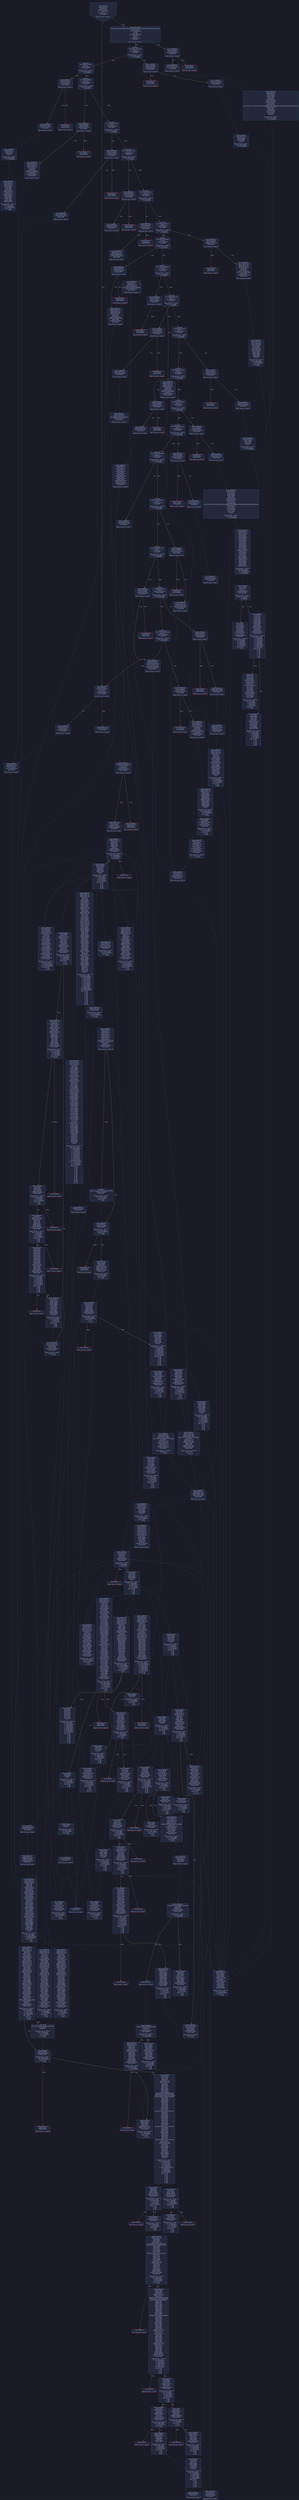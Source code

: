 digraph G {
    node [shape=box, style="filled, rounded", color="#565f89", fontcolor="#c0caf5", fontname="Helvetica", fillcolor="#24283b"];
    edge [color="#414868", fontcolor="#c0caf5", fontname="Helvetica"];
    bgcolor="#1a1b26";
    0 [ label = "[00] PUSH1 60
[02] PUSH1 40
[04] MSTORE
[05] PUSH1 04
[07] CALLDATASIZE
[08] LT
[09] PUSH2 0111
[0c] JUMPI

Stack size req: 0, sizeΔ: 0
" shape = invhouse]
    1 [ label = "[0d] PUSH4 ffffffff
[12] PUSH29 0100000000000000000000000000000000000000000000000000000000
[30] PUSH1 00
[32] CALLDATALOAD
[33] DIV
[34] AND
[35] PUSH4 06fdde03
[3a] DUP2
[3b] EQ
[3c] PUSH2 0132
[3f] JUMPI

Stack size req: 0, sizeΔ: 1
"]
    2 [ label = "[40] DUP1
[41] PUSH4 18160ddd
[46] EQ
[47] PUSH2 01bc
[4a] JUMPI

Stack size req: 1, sizeΔ: 0
Entry->Op usage:
	0->70:EQ:1
"]
    3 [ label = "[4b] DUP1
[4c] PUSH4 313ce567
[51] EQ
[52] PUSH2 01e1
[55] JUMPI

Stack size req: 1, sizeΔ: 0
Entry->Op usage:
	0->81:EQ:1
"]
    4 [ label = "[56] DUP1
[57] PUSH4 39ffe67c
[5c] EQ
[5d] PUSH2 020a
[60] JUMPI

Stack size req: 1, sizeΔ: 0
Entry->Op usage:
	0->92:EQ:1
"]
    5 [ label = "[61] DUP1
[62] PUSH4 3ccfd60b
[67] EQ
[68] PUSH2 0229
[6b] JUMPI

Stack size req: 1, sizeΔ: 0
Entry->Op usage:
	0->103:EQ:1
"]
    6 [ label = "[6c] DUP1
[6d] PUSH4 4b750334
[72] EQ
[73] PUSH2 023c
[76] JUMPI

Stack size req: 1, sizeΔ: 0
Entry->Op usage:
	0->114:EQ:1
"]
    7 [ label = "[77] DUP1
[78] PUSH4 62dbf261
[7d] EQ
[7e] PUSH2 024f
[81] JUMPI

Stack size req: 1, sizeΔ: 0
Entry->Op usage:
	0->125:EQ:1
"]
    8 [ label = "[82] DUP1
[83] PUSH4 65bcfbe7
[88] EQ
[89] PUSH2 0265
[8c] JUMPI

Stack size req: 1, sizeΔ: 0
Entry->Op usage:
	0->136:EQ:1
"]
    9 [ label = "[8d] DUP1
[8e] PUSH4 68306e43
[93] EQ
[94] PUSH2 0284
[97] JUMPI

Stack size req: 1, sizeΔ: 0
Entry->Op usage:
	0->147:EQ:1
"]
    10 [ label = "[98] DUP1
[99] PUSH4 70a08231
[9e] EQ
[9f] PUSH2 02a3
[a2] JUMPI

Stack size req: 1, sizeΔ: 0
Entry->Op usage:
	0->158:EQ:1
"]
    11 [ label = "[a3] DUP1
[a4] PUSH4 8620410b
[a9] EQ
[aa] PUSH2 02c2
[ad] JUMPI

Stack size req: 1, sizeΔ: 0
Entry->Op usage:
	0->169:EQ:1
"]
    12 [ label = "[ae] DUP1
[af] PUSH4 8b7afe2e
[b4] EQ
[b5] PUSH2 02d5
[b8] JUMPI

Stack size req: 1, sizeΔ: 0
Entry->Op usage:
	0->180:EQ:1
"]
    13 [ label = "[b9] DUP1
[ba] PUSH4 957b2e56
[bf] EQ
[c0] PUSH2 02e8
[c3] JUMPI

Stack size req: 1, sizeΔ: 0
Entry->Op usage:
	0->191:EQ:1
"]
    14 [ label = "[c4] DUP1
[c5] PUSH4 95d89b41
[ca] EQ
[cb] PUSH2 02fb
[ce] JUMPI

Stack size req: 1, sizeΔ: 0
Entry->Op usage:
	0->202:EQ:1
"]
    15 [ label = "[cf] DUP1
[d0] PUSH4 b1e35242
[d5] EQ
[d6] PUSH2 030e
[d9] JUMPI

Stack size req: 1, sizeΔ: 0
Entry->Op usage:
	0->213:EQ:1
"]
    16 [ label = "[da] DUP1
[db] PUSH4 b60d4288
[e0] EQ
[e1] PUSH2 0321
[e4] JUMPI

Stack size req: 1, sizeΔ: 0
Entry->Op usage:
	0->224:EQ:1
"]
    17 [ label = "[e5] DUP1
[e6] PUSH4 b9f308f2
[eb] EQ
[ec] PUSH2 0329
[ef] JUMPI

Stack size req: 1, sizeΔ: 0
Entry->Op usage:
	0->235:EQ:1
"]
    18 [ label = "[f0] DUP1
[f1] PUSH4 bda5c450
[f6] EQ
[f7] PUSH2 033f
[fa] JUMPI

Stack size req: 1, sizeΔ: 0
Entry->Op usage:
	0->246:EQ:1
"]
    19 [ label = "[fb] DUP1
[fc] PUSH4 e555c1a3
[0101] EQ
[0102] PUSH2 0358
[0105] JUMPI

Stack size req: 1, sizeΔ: 0
Entry->Op usage:
	0->257:EQ:1
"]
    20 [ label = "[0106] DUP1
[0107] PUSH4 eedc966a
[010c] EQ
[010d] PUSH2 036b
[0110] JUMPI

Stack size req: 1, sizeΔ: 0
Entry->Op usage:
	0->268:EQ:1
"]
    21 [ label = "[0111] JUMPDEST
[0112] PUSH1 00
[0114] CALLVALUE
[0115] GT
[0116] ISZERO
[0117] PUSH2 0127
[011a] JUMPI

Stack size req: 0, sizeΔ: 0
"]
    22 [ label = "[011b] PUSH2 0122
[011e] PUSH2 038a
[0121] JUMP

Stack size req: 0, sizeΔ: 1
"]
    23 [ label = "[0122] JUMPDEST
[0123] PUSH2 0130
[0126] JUMP

Stack size req: 0, sizeΔ: 0
"]
    24 [ label = "[0127] JUMPDEST
[0128] PUSH2 0130
[012b] CALLER
[012c] PUSH2 03ba
[012f] JUMP

Stack size req: 0, sizeΔ: 2
"]
    25 [ label = "[0130] JUMPDEST
[0131] STOP

Stack size req: 0, sizeΔ: 0
" color = "darkblue"]
    26 [ label = "[0132] JUMPDEST
[0133] CALLVALUE
[0134] ISZERO
[0135] PUSH2 013d
[0138] JUMPI

Stack size req: 0, sizeΔ: 0
"]
    27 [ label = "[0139] PUSH1 00
[013b] DUP1
[013c] REVERT

Stack size req: 0, sizeΔ: 0
" color = "red"]
    28 [ label = "[013d] JUMPDEST
[013e] PUSH2 0145
[0141] PUSH2 043d
[0144] JUMP

Stack size req: 0, sizeΔ: 1
"]
    29 [ label = "[0145] JUMPDEST
[0146] PUSH1 40
[0148] MLOAD
[0149] PUSH1 20
[014b] DUP1
[014c] DUP3
[014d] MSTORE
[014e] DUP2
[014f] SWAP1
[0150] DUP2
[0151] ADD
[0152] DUP4
[0153] DUP2
[0154] DUP2
[0155] MLOAD
[0156] DUP2
[0157] MSTORE
[0158] PUSH1 20
[015a] ADD
[015b] SWAP2
[015c] POP
[015d] DUP1
[015e] MLOAD
[015f] SWAP1
[0160] PUSH1 20
[0162] ADD
[0163] SWAP1
[0164] DUP1
[0165] DUP4
[0166] DUP4
[0167] PUSH1 00

Stack size req: 1, sizeΔ: 9
Entry->Op usage:
	0->341:MLOAD:0
	0->350:MLOAD:0
	0->354:ADD:1
"]
    30 [ label = "[0169] JUMPDEST
[016a] DUP4
[016b] DUP2
[016c] LT
[016d] ISZERO
[016e] PUSH2 0181
[0171] JUMPI

Stack size req: 4, sizeΔ: 0
Entry->Op usage:
	0->364:LT:0
	3->364:LT:1
"]
    31 [ label = "[0172] DUP1
[0173] DUP3
[0174] ADD
[0175] MLOAD
[0176] DUP4
[0177] DUP3
[0178] ADD
[0179] MSTORE
[017a] PUSH1 20
[017c] ADD
[017d] PUSH2 0169
[0180] JUMP

Stack size req: 3, sizeΔ: 0
Entry->Op usage:
	0->372:ADD:1
	0->376:ADD:0
	0->380:ADD:1
	1->372:ADD:0
	2->376:ADD:1
Entry->Exit:
	0->😵
"]
    32 [ label = "[0181] JUMPDEST
[0182] POP
[0183] POP
[0184] POP
[0185] POP
[0186] SWAP1
[0187] POP
[0188] SWAP1
[0189] DUP2
[018a] ADD
[018b] SWAP1
[018c] PUSH1 1f
[018e] AND
[018f] DUP1
[0190] ISZERO
[0191] PUSH2 01ae
[0194] JUMPI

Stack size req: 7, sizeΔ: -5
Entry->Op usage:
	0->386:POP:0
	1->387:POP:0
	2->388:POP:0
	3->389:POP:0
	4->394:ADD:0
	4->398:AND:1
	4->400:ISZERO:0
	5->391:POP:0
	6->394:ADD:1
Entry->Exit:
	0->😵
	1->😵
	2->😵
	3->😵
	4->0
	5->😵
	6->😵
"]
    33 [ label = "[0195] DUP1
[0196] DUP3
[0197] SUB
[0198] DUP1
[0199] MLOAD
[019a] PUSH1 01
[019c] DUP4
[019d] PUSH1 20
[019f] SUB
[01a0] PUSH2 0100
[01a3] EXP
[01a4] SUB
[01a5] NOT
[01a6] AND
[01a7] DUP2
[01a8] MSTORE
[01a9] PUSH1 20
[01ab] ADD
[01ac] SWAP2
[01ad] POP

Stack size req: 2, sizeΔ: 0
Entry->Op usage:
	0->407:SUB:1
	0->415:SUB:1
	1->407:SUB:0
	1->429:POP:0
Entry->Exit:
	1->😵
"]
    34 [ label = "[01ae] JUMPDEST
[01af] POP
[01b0] SWAP3
[01b1] POP
[01b2] POP
[01b3] POP
[01b4] PUSH1 40
[01b6] MLOAD
[01b7] DUP1
[01b8] SWAP2
[01b9] SUB
[01ba] SWAP1
[01bb] RETURN

Stack size req: 5, sizeΔ: -5
Entry->Op usage:
	0->431:POP:0
	1->441:SUB:0
	2->434:POP:0
	3->435:POP:0
	4->433:POP:0
Entry->Exit:
	0->😵
	1->😵
	2->😵
	3->😵
	4->😵
" color = "darkblue"]
    35 [ label = "[01bc] JUMPDEST
[01bd] CALLVALUE
[01be] ISZERO
[01bf] PUSH2 01c7
[01c2] JUMPI

Stack size req: 0, sizeΔ: 0
"]
    36 [ label = "[01c3] PUSH1 00
[01c5] DUP1
[01c6] REVERT

Stack size req: 0, sizeΔ: 0
" color = "red"]
    37 [ label = "[01c7] JUMPDEST
[01c8] PUSH2 01cf
[01cb] PUSH2 0474
[01ce] JUMP

Stack size req: 0, sizeΔ: 1
"]
    38 [ label = "[01cf] JUMPDEST
[01d0] PUSH1 40
[01d2] MLOAD
[01d3] SWAP1
[01d4] DUP2
[01d5] MSTORE
[01d6] PUSH1 20
[01d8] ADD
[01d9] PUSH1 40
[01db] MLOAD
[01dc] DUP1
[01dd] SWAP2
[01de] SUB
[01df] SWAP1
[01e0] RETURN

Stack size req: 1, sizeΔ: -1
Entry->Op usage:
	0->469:MSTORE:1
Entry->Exit:
	0->😵
" color = "darkblue"]
    39 [ label = "[01e1] JUMPDEST
[01e2] CALLVALUE
[01e3] ISZERO
[01e4] PUSH2 01ec
[01e7] JUMPI

Stack size req: 0, sizeΔ: 0
"]
    40 [ label = "[01e8] PUSH1 00
[01ea] DUP1
[01eb] REVERT

Stack size req: 0, sizeΔ: 0
" color = "red"]
    41 [ label = "[01ec] JUMPDEST
[01ed] PUSH2 01f4
[01f0] PUSH2 047a
[01f3] JUMP

Stack size req: 0, sizeΔ: 1
"]
    42 [ label = "[01f4] JUMPDEST
[01f5] PUSH1 40
[01f7] MLOAD
[01f8] PUSH1 ff
[01fa] SWAP1
[01fb] SWAP2
[01fc] AND
[01fd] DUP2
[01fe] MSTORE
[01ff] PUSH1 20
[0201] ADD
[0202] PUSH1 40
[0204] MLOAD
[0205] DUP1
[0206] SWAP2
[0207] SUB
[0208] SWAP1
[0209] RETURN

Stack size req: 1, sizeΔ: -1
Entry->Op usage:
	0->508:AND:0
	0->510:MSTORE:1
Entry->Exit:
	0->😵
" color = "darkblue"]
    43 [ label = "[020a] JUMPDEST
[020b] CALLVALUE
[020c] ISZERO
[020d] PUSH2 0215
[0210] JUMPI

Stack size req: 0, sizeΔ: 0
"]
    44 [ label = "[0211] PUSH1 00
[0213] DUP1
[0214] REVERT

Stack size req: 0, sizeΔ: 0
" color = "red"]
    45 [ label = "[0215] JUMPDEST
[0216] PUSH2 0130
[0219] PUSH1 01
[021b] PUSH1 a0
[021d] PUSH1 02
[021f] EXP
[0220] SUB
[0221] PUSH1 04
[0223] CALLDATALOAD
[0224] AND
[0225] PUSH2 03ba
[0228] JUMP

Stack size req: 0, sizeΔ: 2
"]
    46 [ label = "[0229] JUMPDEST
[022a] CALLVALUE
[022b] ISZERO
[022c] PUSH2 0234
[022f] JUMPI

Stack size req: 0, sizeΔ: 0
"]
    47 [ label = "[0230] PUSH1 00
[0232] DUP1
[0233] REVERT

Stack size req: 0, sizeΔ: 0
" color = "red"]
    48 [ label = "[0234] JUMPDEST
[0235] PUSH2 0130
[0238] PUSH2 047f
[023b] JUMP

Stack size req: 0, sizeΔ: 1
"]
    49 [ label = "[023c] JUMPDEST
[023d] CALLVALUE
[023e] ISZERO
[023f] PUSH2 0247
[0242] JUMPI

Stack size req: 0, sizeΔ: 0
"]
    50 [ label = "[0243] PUSH1 00
[0245] DUP1
[0246] REVERT

Stack size req: 0, sizeΔ: 0
" color = "red"]
    51 [ label = "[0247] JUMPDEST
[0248] PUSH2 01cf
[024b] PUSH2 0501
[024e] JUMP

Stack size req: 0, sizeΔ: 1
"]
    52 [ label = "[024f] JUMPDEST
[0250] CALLVALUE
[0251] ISZERO
[0252] PUSH2 025a
[0255] JUMPI

Stack size req: 0, sizeΔ: 0
"]
    53 [ label = "[0256] PUSH1 00
[0258] DUP1
[0259] REVERT

Stack size req: 0, sizeΔ: 0
" color = "red"]
    54 [ label = "[025a] JUMPDEST
[025b] PUSH2 01cf
[025e] PUSH1 04
[0260] CALLDATALOAD
[0261] PUSH2 052c
[0264] JUMP

Stack size req: 0, sizeΔ: 2
"]
    55 [ label = "[0265] JUMPDEST
[0266] CALLVALUE
[0267] ISZERO
[0268] PUSH2 0270
[026b] JUMPI

Stack size req: 0, sizeΔ: 0
"]
    56 [ label = "[026c] PUSH1 00
[026e] DUP1
[026f] REVERT

Stack size req: 0, sizeΔ: 0
" color = "red"]
    57 [ label = "[0270] JUMPDEST
[0271] PUSH2 01cf
[0274] PUSH1 01
[0276] PUSH1 a0
[0278] PUSH1 02
[027a] EXP
[027b] SUB
[027c] PUSH1 04
[027e] CALLDATALOAD
[027f] AND
[0280] PUSH2 0574
[0283] JUMP

Stack size req: 0, sizeΔ: 2
"]
    58 [ label = "[0284] JUMPDEST
[0285] CALLVALUE
[0286] ISZERO
[0287] PUSH2 028f
[028a] JUMPI

Stack size req: 0, sizeΔ: 0
"]
    59 [ label = "[028b] PUSH1 00
[028d] DUP1
[028e] REVERT

Stack size req: 0, sizeΔ: 0
" color = "red"]
    60 [ label = "[028f] JUMPDEST
[0290] PUSH2 01cf
[0293] PUSH1 01
[0295] PUSH1 a0
[0297] PUSH1 02
[0299] EXP
[029a] SUB
[029b] PUSH1 04
[029d] CALLDATALOAD
[029e] AND
[029f] PUSH2 0586
[02a2] JUMP

Stack size req: 0, sizeΔ: 2
"]
    61 [ label = "[02a3] JUMPDEST
[02a4] CALLVALUE
[02a5] ISZERO
[02a6] PUSH2 02ae
[02a9] JUMPI

Stack size req: 0, sizeΔ: 0
"]
    62 [ label = "[02aa] PUSH1 00
[02ac] DUP1
[02ad] REVERT

Stack size req: 0, sizeΔ: 0
" color = "red"]
    63 [ label = "[02ae] JUMPDEST
[02af] PUSH2 01cf
[02b2] PUSH1 01
[02b4] PUSH1 a0
[02b6] PUSH1 02
[02b8] EXP
[02b9] SUB
[02ba] PUSH1 04
[02bc] CALLDATALOAD
[02bd] AND
[02be] PUSH2 05bb
[02c1] JUMP

Stack size req: 0, sizeΔ: 2
"]
    64 [ label = "[02c2] JUMPDEST
[02c3] CALLVALUE
[02c4] ISZERO
[02c5] PUSH2 02cd
[02c8] JUMPI

Stack size req: 0, sizeΔ: 0
"]
    65 [ label = "[02c9] PUSH1 00
[02cb] DUP1
[02cc] REVERT

Stack size req: 0, sizeΔ: 0
" color = "red"]
    66 [ label = "[02cd] JUMPDEST
[02ce] PUSH2 01cf
[02d1] PUSH2 05d6
[02d4] JUMP

Stack size req: 0, sizeΔ: 1
"]
    67 [ label = "[02d5] JUMPDEST
[02d6] CALLVALUE
[02d7] ISZERO
[02d8] PUSH2 02e0
[02db] JUMPI

Stack size req: 0, sizeΔ: 0
"]
    68 [ label = "[02dc] PUSH1 00
[02de] DUP1
[02df] REVERT

Stack size req: 0, sizeΔ: 0
" color = "red"]
    69 [ label = "[02e0] JUMPDEST
[02e1] PUSH2 01cf
[02e4] PUSH2 05ed
[02e7] JUMP

Stack size req: 0, sizeΔ: 1
"]
    70 [ label = "[02e8] JUMPDEST
[02e9] CALLVALUE
[02ea] ISZERO
[02eb] PUSH2 02f3
[02ee] JUMPI

Stack size req: 0, sizeΔ: 0
"]
    71 [ label = "[02ef] PUSH1 00
[02f1] DUP1
[02f2] REVERT

Stack size req: 0, sizeΔ: 0
" color = "red"]
    72 [ label = "[02f3] JUMPDEST
[02f4] PUSH2 0130
[02f7] PUSH2 05f3
[02fa] JUMP

Stack size req: 0, sizeΔ: 1
"]
    73 [ label = "[02fb] JUMPDEST
[02fc] CALLVALUE
[02fd] ISZERO
[02fe] PUSH2 0306
[0301] JUMPI

Stack size req: 0, sizeΔ: 0
"]
    74 [ label = "[0302] PUSH1 00
[0304] DUP1
[0305] REVERT

Stack size req: 0, sizeΔ: 0
" color = "red"]
    75 [ label = "[0306] JUMPDEST
[0307] PUSH2 0145
[030a] PUSH2 0790
[030d] JUMP

Stack size req: 0, sizeΔ: 1
"]
    76 [ label = "[030e] JUMPDEST
[030f] CALLVALUE
[0310] ISZERO
[0311] PUSH2 0319
[0314] JUMPI

Stack size req: 0, sizeΔ: 0
"]
    77 [ label = "[0315] PUSH1 00
[0317] DUP1
[0318] REVERT

Stack size req: 0, sizeΔ: 0
" color = "red"]
    78 [ label = "[0319] JUMPDEST
[031a] PUSH2 0130
[031d] PUSH2 07c7
[0320] JUMP

Stack size req: 0, sizeΔ: 1
"]
    79 [ label = "[0321] JUMPDEST
[0322] PUSH2 0130
[0325] PUSH2 038a
[0328] JUMP

Stack size req: 0, sizeΔ: 1
"]
    80 [ label = "[0329] JUMPDEST
[032a] CALLVALUE
[032b] ISZERO
[032c] PUSH2 0334
[032f] JUMPI

Stack size req: 0, sizeΔ: 0
"]
    81 [ label = "[0330] PUSH1 00
[0332] DUP1
[0333] REVERT

Stack size req: 0, sizeΔ: 0
" color = "red"]
    82 [ label = "[0334] JUMPDEST
[0335] PUSH2 01cf
[0338] PUSH1 04
[033a] CALLDATALOAD
[033b] PUSH2 07d7
[033e] JUMP

Stack size req: 0, sizeΔ: 2
"]
    83 [ label = "[033f] JUMPDEST
[0340] CALLVALUE
[0341] ISZERO
[0342] PUSH2 034a
[0345] JUMPI

Stack size req: 0, sizeΔ: 0
"]
    84 [ label = "[0346] PUSH1 00
[0348] DUP1
[0349] REVERT

Stack size req: 0, sizeΔ: 0
" color = "red"]
    85 [ label = "[034a] JUMPDEST
[034b] PUSH2 01cf
[034e] PUSH1 04
[0350] CALLDATALOAD
[0351] PUSH1 24
[0353] CALLDATALOAD
[0354] PUSH2 0838
[0357] JUMP

Stack size req: 0, sizeΔ: 3
"]
    86 [ label = "[0358] JUMPDEST
[0359] CALLVALUE
[035a] ISZERO
[035b] PUSH2 0363
[035e] JUMPI

Stack size req: 0, sizeΔ: 0
"]
    87 [ label = "[035f] PUSH1 00
[0361] DUP1
[0362] REVERT

Stack size req: 0, sizeΔ: 0
" color = "red"]
    88 [ label = "[0363] JUMPDEST
[0364] PUSH2 0130
[0367] PUSH2 086a
[036a] JUMP

Stack size req: 0, sizeΔ: 1
"]
    89 [ label = "[036b] JUMPDEST
[036c] CALLVALUE
[036d] ISZERO
[036e] PUSH2 0376
[0371] JUMPI

Stack size req: 0, sizeΔ: 0
"]
    90 [ label = "[0372] PUSH1 00
[0374] DUP1
[0375] REVERT

Stack size req: 0, sizeΔ: 0
" color = "red"]
    91 [ label = "[0376] JUMPDEST
[0377] PUSH2 01cf
[037a] PUSH1 01
[037c] PUSH1 a0
[037e] PUSH1 02
[0380] EXP
[0381] SUB
[0382] PUSH1 04
[0384] CALLDATALOAD
[0385] AND
[0386] PUSH2 0880
[0389] JUMP

Stack size req: 0, sizeΔ: 2
"]
    92 [ label = "[038a] JUMPDEST
[038b] PUSH5 e8d4a51000
[0391] CALLVALUE
[0392] GT
[0393] ISZERO
[0394] PUSH2 03b3
[0397] JUMPI

Stack size req: 0, sizeΔ: 0
"]
    93 [ label = "[0398] PUSH2 03a3
[039b] PUSH1 05
[039d] SLOAD
[039e] CALLVALUE
[039f] PUSH2 0892
[03a2] JUMP

Stack size req: 0, sizeΔ: 3
"]
    94 [ label = "[03a3] JUMPDEST
[03a4] PUSH1 05
[03a6] SSTORE
[03a7] PUSH2 03ae
[03aa] PUSH2 08a1
[03ad] JUMP

Stack size req: 1, sizeΔ: 0
Entry->Op usage:
	0->934:SSTORE:1
Entry->Exit:
	0->😵
"]
    95 [ label = "[03ae] JUMPDEST
[03af] PUSH2 03b8
[03b2] JUMP

Stack size req: 0, sizeΔ: 0
"]
    96 [ label = "[03b3] JUMPDEST
[03b4] PUSH1 00
[03b6] DUP1
[03b7] REVERT

Stack size req: 0, sizeΔ: 0
" color = "red"]
    97 [ label = "[03b8] JUMPDEST
[03b9] JUMP
Indirect!

Stack size req: 1, sizeΔ: -1
Entry->Op usage:
	0->953:JUMP:0
Entry->Exit:
	0->😵
" color = "teal"]
    98 [ label = "[03ba] JUMPDEST
[03bb] PUSH1 00
[03bd] PUSH2 03c5
[03c0] CALLER
[03c1] PUSH2 0586
[03c4] JUMP

Stack size req: 0, sizeΔ: 3
"]
    99 [ label = "[03c5] JUMPDEST
[03c6] PUSH1 01
[03c8] PUSH1 a0
[03ca] PUSH1 02
[03cc] EXP
[03cd] SUB
[03ce] CALLER
[03cf] AND
[03d0] PUSH1 00
[03d2] SWAP1
[03d3] DUP2
[03d4] MSTORE
[03d5] PUSH1 01
[03d7] PUSH1 20
[03d9] MSTORE
[03da] PUSH1 40
[03dc] SWAP1
[03dd] SHA3
[03de] DUP1
[03df] SLOAD
[03e0] PUSH1 40
[03e2] PUSH1 02
[03e4] EXP
[03e5] DUP4
[03e6] MUL
[03e7] SWAP1
[03e8] DUP2
[03e9] ADD
[03ea] SWAP1
[03eb] SWAP2
[03ec] SSTORE
[03ed] PUSH1 03
[03ef] DUP1
[03f0] SLOAD
[03f1] SWAP1
[03f2] SWAP2
[03f3] ADD
[03f4] SWAP1
[03f5] SSTORE
[03f6] PUSH1 05
[03f8] SLOAD
[03f9] SWAP1
[03fa] SWAP2
[03fb] POP
[03fc] PUSH2 0405
[03ff] SWAP1
[0400] DUP3
[0401] PUSH2 09f3
[0404] JUMP

Stack size req: 2, sizeΔ: 2
Entry->Op usage:
	0->998:MUL:0
	1->1019:POP:0
Entry->Exit:
	0->0, 3
	1->😵
"]
    100 [ label = "[0405] JUMPDEST
[0406] PUSH1 05
[0408] SSTORE
[0409] PUSH1 01
[040b] PUSH1 a0
[040d] PUSH1 02
[040f] EXP
[0410] SUB
[0411] DUP3
[0412] AND
[0413] DUP2
[0414] ISZERO
[0415] PUSH2 08fc
[0418] MUL
[0419] DUP3
[041a] PUSH1 40
[041c] MLOAD
[041d] PUSH1 00
[041f] PUSH1 40
[0421] MLOAD
[0422] DUP1
[0423] DUP4
[0424] SUB
[0425] DUP2
[0426] DUP6
[0427] DUP9
[0428] DUP9
[0429] CALL
[042a] SWAP4
[042b] POP
[042c] POP
[042d] POP
[042e] POP
[042f] ISZERO
[0430] ISZERO
[0431] PUSH2 0439
[0434] JUMPI

Stack size req: 3, sizeΔ: -1
Entry->Op usage:
	0->1032:SSTORE:1
	1->1044:ISZERO:0
	1->1065:CALL:2
	1->1069:POP:0
	2->1042:AND:0
	2->1065:CALL:1
	2->1067:POP:0
Entry->Exit:
	0->😵
"]
    101 [ label = "[0435] PUSH1 00
[0437] DUP1
[0438] REVERT

Stack size req: 0, sizeΔ: 0
" color = "red"]
    102 [ label = "[0439] JUMPDEST
[043a] POP
[043b] POP
[043c] JUMP
Indirect!

Stack size req: 3, sizeΔ: -3
Entry->Op usage:
	0->1082:POP:0
	1->1083:POP:0
	2->1084:JUMP:0
Entry->Exit:
	0->😵
	1->😵
	2->😵
" color = "teal"]
    103 [ label = "[043d] JUMPDEST
[043e] PUSH1 40
[0440] DUP1
[0441] MLOAD
[0442] SWAP1
[0443] DUP2
[0444] ADD
[0445] PUSH1 40
[0447] MSTORE
[0448] PUSH1 0a
[044a] DUP2
[044b] MSTORE
[044c] PUSH32 457468507972616d696400000000000000000000000000000000000000000000
[046d] PUSH1 20
[046f] DUP3
[0470] ADD
[0471] MSTORE
[0472] DUP2
[0473] JUMP
Indirect!

Stack size req: 1, sizeΔ: 1
Entry->Op usage:
	0->1139:JUMP:0
" color = "teal"]
    104 [ label = "[0474] JUMPDEST
[0475] PUSH1 02
[0477] SLOAD
[0478] DUP2
[0479] JUMP
Indirect!

Stack size req: 1, sizeΔ: 1
Entry->Op usage:
	0->1145:JUMP:0
" color = "teal"]
    105 [ label = "[047a] JUMPDEST
[047b] PUSH1 12
[047d] DUP2
[047e] JUMP
Indirect!

Stack size req: 1, sizeΔ: 1
Entry->Op usage:
	0->1150:JUMP:0
" color = "teal"]
    106 [ label = "[047f] JUMPDEST
[0480] PUSH1 00
[0482] PUSH2 048a
[0485] CALLER
[0486] PUSH2 0586
[0489] JUMP

Stack size req: 0, sizeΔ: 3
"]
    107 [ label = "[048a] JUMPDEST
[048b] PUSH1 01
[048d] PUSH1 a0
[048f] PUSH1 02
[0491] EXP
[0492] SUB
[0493] CALLER
[0494] AND
[0495] PUSH1 00
[0497] SWAP1
[0498] DUP2
[0499] MSTORE
[049a] PUSH1 01
[049c] PUSH1 20
[049e] MSTORE
[049f] PUSH1 40
[04a1] SWAP1
[04a2] SHA3
[04a3] DUP1
[04a4] SLOAD
[04a5] PUSH1 40
[04a7] PUSH1 02
[04a9] EXP
[04aa] DUP4
[04ab] MUL
[04ac] SWAP1
[04ad] DUP2
[04ae] ADD
[04af] SWAP1
[04b0] SWAP2
[04b1] SSTORE
[04b2] PUSH1 03
[04b4] DUP1
[04b5] SLOAD
[04b6] SWAP1
[04b7] SWAP2
[04b8] ADD
[04b9] SWAP1
[04ba] SSTORE
[04bb] PUSH1 05
[04bd] SLOAD
[04be] SWAP1
[04bf] SWAP2
[04c0] POP
[04c1] PUSH2 04ca
[04c4] SWAP1
[04c5] DUP3
[04c6] PUSH2 09f3
[04c9] JUMP

Stack size req: 2, sizeΔ: 2
Entry->Op usage:
	0->1195:MUL:0
	1->1216:POP:0
Entry->Exit:
	0->0, 3
	1->😵
"]
    108 [ label = "[04ca] JUMPDEST
[04cb] PUSH1 05
[04cd] SSTORE
[04ce] PUSH1 01
[04d0] PUSH1 a0
[04d2] PUSH1 02
[04d4] EXP
[04d5] SUB
[04d6] CALLER
[04d7] AND
[04d8] DUP2
[04d9] ISZERO
[04da] PUSH2 08fc
[04dd] MUL
[04de] DUP3
[04df] PUSH1 40
[04e1] MLOAD
[04e2] PUSH1 00
[04e4] PUSH1 40
[04e6] MLOAD
[04e7] DUP1
[04e8] DUP4
[04e9] SUB
[04ea] DUP2
[04eb] DUP6
[04ec] DUP9
[04ed] DUP9
[04ee] CALL
[04ef] SWAP4
[04f0] POP
[04f1] POP
[04f2] POP
[04f3] POP
[04f4] ISZERO
[04f5] ISZERO
[04f6] PUSH2 04fe
[04f9] JUMPI

Stack size req: 2, sizeΔ: -1
Entry->Op usage:
	0->1229:SSTORE:1
	1->1241:ISZERO:0
	1->1262:CALL:2
	1->1266:POP:0
Entry->Exit:
	0->😵
"]
    109 [ label = "[04fa] PUSH1 00
[04fc] DUP1
[04fd] REVERT

Stack size req: 0, sizeΔ: 0
" color = "red"]
    110 [ label = "[04fe] JUMPDEST
[04ff] POP
[0500] JUMP
Indirect!

Stack size req: 2, sizeΔ: -2
Entry->Op usage:
	0->1279:POP:0
	1->1280:JUMP:0
Entry->Exit:
	0->😵
	1->😵
" color = "teal"]
    111 [ label = "[0501] JUMPDEST
[0502] PUSH1 00
[0504] DUP1
[0505] PUSH1 00
[0507] PUSH2 0516
[050a] PUSH7 038d7ea4c68000
[0512] PUSH2 07d7
[0515] JUMP

Stack size req: 0, sizeΔ: 5
"]
    112 [ label = "[0516] JUMPDEST
[0517] SWAP2
[0518] POP
[0519] PUSH2 0523
[051c] DUP3
[051d] PUSH1 0a
[051f] PUSH2 0a05
[0522] JUMP

Stack size req: 3, sizeΔ: 2
Entry->Op usage:
	2->1304:POP:0
Entry->Exit:
	0->1, 4
	2->😵
"]
    113 [ label = "[0523] JUMPDEST
[0524] SWAP1
[0525] SWAP2
[0526] SUB
[0527] SWAP3
[0528] SWAP2
[0529] POP
[052a] POP
[052b] JUMP
Indirect!

Stack size req: 5, sizeΔ: -4
Entry->Op usage:
	0->1318:SUB:1
	1->1322:POP:0
	2->1318:SUB:0
	3->1321:POP:0
	4->1323:JUMP:0
Entry->Exit:
	0->😵
	1->😵
	2->😵
	3->😵
	4->😵
" color = "teal"]
    114 [ label = "[052c] JUMPDEST
[052d] PUSH1 00
[052f] PUSH2 056e
[0532] PUSH2 0566
[0535] PUSH9 0296abf784a358468b
[053f] NOT
[0540] PUSH1 02
[0542] PUSH1 01
[0544] PUSH2 0555
[0547] DUP8
[0548] PUSH2 054f
[054b] PUSH2 0a1c
[054e] JUMP

Stack size req: 1, sizeΔ: 9
Entry->Exit:
	0->1, 9
"]
    115 [ label = "[054f] JUMPDEST
[0550] ADD
[0551] PUSH2 0a41
[0554] JUMP

Stack size req: 2, sizeΔ: -1
Entry->Op usage:
	0->1360:ADD:0
	1->1360:ADD:1
Entry->Exit:
	0->😵
	1->😵
"]
    116 [ label = "[0555] JUMPDEST
[0556] MUL
[0557] DUP2
[0558] ISZERO
[0559] ISZERO
[055a] PUSH2 055f
[055d] JUMPI

Stack size req: 3, sizeΔ: -1
Entry->Op usage:
	0->1366:MUL:0
	1->1366:MUL:1
	2->1368:ISZERO:0
Entry->Exit:
	0->😵
	1->😵
"]
    117 [ label = "[055e] INVALID

Stack size req: 0, sizeΔ: 0
" color = "red"]
    118 [ label = "[055f] JUMPDEST
[0560] SDIV
[0561] ADD
[0562] PUSH2 0b26
[0565] JUMP

Stack size req: 3, sizeΔ: -2
Entry->Op usage:
	0->1376:SDIV:0
	1->1376:SDIV:1
	2->1377:ADD:1
Entry->Exit:
	0->😵
	1->😵
	2->😵
"]
    119 [ label = "[0566] JUMPDEST
[0567] PUSH1 02
[0569] SLOAD
[056a] PUSH2 09f3
[056d] JUMP

Stack size req: 0, sizeΔ: 1
"]
    120 [ label = "[056e] JUMPDEST
[056f] SWAP3
[0570] SWAP2
[0571] POP
[0572] POP
[0573] JUMP
Indirect!

Stack size req: 4, sizeΔ: -3
Entry->Op usage:
	1->1394:POP:0
	2->1393:POP:0
	3->1395:JUMP:0
Entry->Exit:
	0->0
	1->😵
	2->😵
	3->😵
" color = "teal"]
    121 [ label = "[0574] JUMPDEST
[0575] PUSH1 01
[0577] PUSH1 20
[0579] MSTORE
[057a] PUSH1 00
[057c] SWAP1
[057d] DUP2
[057e] MSTORE
[057f] PUSH1 40
[0581] SWAP1
[0582] SHA3
[0583] SLOAD
[0584] DUP2
[0585] JUMP
Indirect!

Stack size req: 2, sizeΔ: 0
Entry->Op usage:
	0->1406:MSTORE:1
	1->1413:JUMP:0
Entry->Exit:
	0->😵
" color = "teal"]
    122 [ label = "[0586] JUMPDEST
[0587] PUSH1 01
[0589] PUSH1 a0
[058b] PUSH1 02
[058d] EXP
[058e] SUB
[058f] AND
[0590] PUSH1 00
[0592] SWAP1
[0593] DUP2
[0594] MSTORE
[0595] PUSH1 01
[0597] PUSH1 20
[0599] SWAP1
[059a] DUP2
[059b] MSTORE
[059c] PUSH1 40
[059e] DUP1
[059f] DUP4
[05a0] SHA3
[05a1] SLOAD
[05a2] SWAP2
[05a3] DUP4
[05a4] SWAP1
[05a5] MSTORE
[05a6] SWAP1
[05a7] SWAP2
[05a8] SHA3
[05a9] SLOAD
[05aa] PUSH1 04
[05ac] SLOAD
[05ad] PUSH1 40
[05af] PUSH1 02
[05b1] EXP
[05b2] SWAP2
[05b3] MUL
[05b4] SWAP2
[05b5] SWAP1
[05b6] SWAP2
[05b7] SUB
[05b8] DIV
[05b9] SWAP1
[05ba] JUMP
Indirect!

Stack size req: 2, sizeΔ: -1
Entry->Op usage:
	0->1423:AND:1
	0->1428:MSTORE:1
	1->1466:JUMP:0
Entry->Exit:
	0->😵
	1->😵
" color = "teal"]
    123 [ label = "[05bb] JUMPDEST
[05bc] PUSH1 01
[05be] PUSH1 a0
[05c0] PUSH1 02
[05c2] EXP
[05c3] SUB
[05c4] AND
[05c5] PUSH1 00
[05c7] SWAP1
[05c8] DUP2
[05c9] MSTORE
[05ca] PUSH1 20
[05cc] DUP2
[05cd] SWAP1
[05ce] MSTORE
[05cf] PUSH1 40
[05d1] SWAP1
[05d2] SHA3
[05d3] SLOAD
[05d4] SWAP1
[05d5] JUMP
Indirect!

Stack size req: 2, sizeΔ: -1
Entry->Op usage:
	0->1476:AND:1
	0->1481:MSTORE:1
	1->1493:JUMP:0
Entry->Exit:
	0->😵
	1->😵
" color = "teal"]
    124 [ label = "[05d6] JUMPDEST
[05d7] PUSH1 00
[05d9] PUSH2 05e8
[05dc] PUSH7 038d7ea4c68000
[05e4] PUSH2 052c
[05e7] JUMP

Stack size req: 0, sizeΔ: 3
"]
    125 [ label = "[05e8] JUMPDEST
[05e9] SWAP1
[05ea] POP
[05eb] SWAP1
[05ec] JUMP
Indirect!

Stack size req: 3, sizeΔ: -2
Entry->Op usage:
	1->1514:POP:0
	2->1516:JUMP:0
Entry->Exit:
	0->0
	1->😵
	2->😵
" color = "teal"]
    126 [ label = "[05ed] JUMPDEST
[05ee] PUSH1 05
[05f0] SLOAD
[05f1] DUP2
[05f2] JUMP
Indirect!

Stack size req: 1, sizeΔ: 1
Entry->Op usage:
	0->1522:JUMP:0
" color = "teal"]
    127 [ label = "[05f3] JUMPDEST
[05f4] PUSH1 00
[05f6] DUP1
[05f7] PUSH1 00
[05f9] DUP1
[05fa] PUSH1 00
[05fc] DUP1
[05fd] PUSH1 00
[05ff] DUP1
[0600] PUSH1 00
[0602] DUP1
[0603] PUSH1 00
[0605] DUP1
[0606] PUSH2 060e
[0609] CALLER
[060a] PUSH2 0586
[060d] JUMP

Stack size req: 0, sizeΔ: 14
"]
    128 [ label = "[060e] JUMPDEST
[060f] PUSH1 01
[0611] PUSH1 a0
[0613] PUSH1 02
[0615] EXP
[0616] SUB
[0617] CALLER
[0618] AND
[0619] PUSH1 00
[061b] SWAP1
[061c] DUP2
[061d] MSTORE
[061e] PUSH1 01
[0620] PUSH1 20
[0622] MSTORE
[0623] PUSH1 40
[0625] SWAP1
[0626] SHA3
[0627] DUP1
[0628] SLOAD
[0629] PUSH1 40
[062b] PUSH1 02
[062d] EXP
[062e] DUP4
[062f] MUL
[0630] SWAP1
[0631] DUP2
[0632] ADD
[0633] SWAP1
[0634] SWAP2
[0635] SSTORE
[0636] PUSH1 03
[0638] DUP1
[0639] SLOAD
[063a] SWAP1
[063b] SWAP2
[063c] ADD
[063d] SWAP1
[063e] SSTORE
[063f] SWAP12
[0640] POP
[0641] DUP12
[0642] SWAP11
[0643] POP
[0644] PUSH5 e8d4a51000
[064a] DUP12
[064b] LT
[064c] DUP1
[064d] PUSH2 065f
[0650] JUMPI

Stack size req: 13, sizeΔ: 0
Entry->Op usage:
	0->1583:MUL:0
	0->1611:LT:0
	11->1603:POP:0
	12->1600:POP:0
Entry->Exit:
	0->11, 12
	11->😵
	12->😵
"]
    129 [ label = "[0651] POP
[0652] PUSH10 d3c21bcecceda1000000
[065d] DUP12
[065e] GT

Stack size req: 12, sizeΔ: 0
Entry->Op usage:
	0->1617:POP:0
	11->1630:GT:0
Entry->Exit:
	0->😵
"]
    130 [ label = "[065f] JUMPDEST
[0660] ISZERO
[0661] PUSH2 0669
[0664] JUMPI

Stack size req: 1, sizeΔ: -1
Entry->Op usage:
	0->1632:ISZERO:0
Entry->Exit:
	0->😵
"]
    131 [ label = "[0665] PUSH1 00
[0667] DUP1
[0668] REVERT

Stack size req: 0, sizeΔ: 0
" color = "red"]
    132 [ label = "[0669] JUMPDEST
[066a] CALLER
[066b] SWAP10
[066c] POP
[066d] DUP12
[066e] PUSH2 0675
[0671] PUSH2 0a1c
[0674] JUMP

Stack size req: 12, sizeΔ: 2
Entry->Op usage:
	9->1644:POP:0
Entry->Exit:
	9->😵
	11->1, 13
"]
    133 [ label = "[0675] JUMPDEST
[0676] SUB
[0677] SWAP9
[0678] POP
[0679] PUSH2 0683
[067c] DUP12
[067d] PUSH1 0a
[067f] PUSH2 0a05
[0682] JUMP

Stack size req: 13, sizeΔ: 1
Entry->Op usage:
	0->1654:SUB:0
	1->1654:SUB:1
	10->1656:POP:0
Entry->Exit:
	0->😵
	1->😵
	10->😵
	12->1, 13
"]
    134 [ label = "[0683] JUMPDEST
[0684] SWAP8
[0685] POP
[0686] DUP8
[0687] DUP12
[0688] SUB
[0689] SWAP7
[068a] POP
[068b] PUSH2 0694
[068e] DUP8
[068f] DUP14
[0690] PUSH2 0838
[0693] JUMP

Stack size req: 13, sizeΔ: 2
Entry->Op usage:
	0->1672:SUB:1
	7->1674:POP:0
	8->1669:POP:0
	11->1672:SUB:0
Entry->Exit:
	0->10
	7->😵
	8->😵
	12->0, 14
"]
    135 [ label = "[0694] JUMPDEST
[0695] SWAP6
[0696] POP
[0697] PUSH1 40
[0699] PUSH1 02
[069b] EXP
[069c] DUP9
[069d] MUL
[069e] SWAP5
[069f] POP
[06a0] PUSH1 00
[06a2] PUSH1 02
[06a4] SLOAD
[06a5] GT
[06a6] ISZERO
[06a7] PUSH2 0710
[06aa] JUMPI

Stack size req: 9, sizeΔ: -1
Entry->Op usage:
	5->1695:POP:0
	6->1686:POP:0
	8->1693:MUL:0
Entry->Exit:
	0->5
	5->😵
	6->😵
"]
    136 [ label = "[06ab] PUSH1 01
[06ad] PUSH1 02
[06af] SUB
[06b0] PUSH1 02
[06b2] DUP9
[06b3] DUP9
[06b4] PUSH1 02
[06b6] SLOAD
[06b7] ADD
[06b8] PUSH1 40
[06ba] PUSH1 02
[06bc] EXP
[06bd] DUP11
[06be] DUP13
[06bf] DUP16
[06c0] ADD
[06c1] MUL
[06c2] MUL
[06c3] DUP2
[06c4] ISZERO
[06c5] ISZERO
[06c6] PUSH2 06cb
[06c9] JUMPI

Stack size req: 9, sizeΔ: 5
Entry->Op usage:
	5->1719:ADD:1
	5->1729:MUL:1
	6->1728:ADD:1
	8->1728:ADD:0
Entry->Exit:
	6->2, 11
"]
    137 [ label = "[06ca] INVALID

Stack size req: 0, sizeΔ: 0
" color = "red"]
    138 [ label = "[06cb] JUMPDEST
[06cc] DIV
[06cd] DUP2
[06ce] ISZERO
[06cf] ISZERO
[06d0] PUSH2 06d5
[06d3] JUMPI

Stack size req: 3, sizeΔ: -1
Entry->Op usage:
	0->1740:DIV:0
	1->1740:DIV:1
	2->1742:ISZERO:0
Entry->Exit:
	0->😵
	1->😵
"]
    139 [ label = "[06d4] INVALID

Stack size req: 0, sizeΔ: 0
" color = "red"]
    140 [ label = "[06d5] JUMPDEST
[06d6] DIV
[06d7] PUSH1 40
[06d9] PUSH1 02
[06db] EXP
[06dc] SUB
[06dd] MUL
[06de] DUP2
[06df] ISZERO
[06e0] ISZERO
[06e1] PUSH2 06e6
[06e4] JUMPI

Stack size req: 4, sizeΔ: -2
Entry->Op usage:
	0->1750:DIV:0
	1->1750:DIV:1
	2->1757:MUL:1
	3->1759:ISZERO:0
Entry->Exit:
	0->😵
	1->😵
	2->😵
"]
    141 [ label = "[06e5] INVALID

Stack size req: 0, sizeΔ: 0
" color = "red"]
    142 [ label = "[06e6] JUMPDEST
[06e7] DIV
[06e8] SWAP4
[06e9] POP
[06ea] DUP4
[06eb] DUP9
[06ec] MUL
[06ed] SWAP3
[06ee] POP
[06ef] DUP3
[06f0] DUP6
[06f1] SUB
[06f2] SWAP5
[06f3] POP
[06f4] PUSH1 02
[06f6] SLOAD
[06f7] DUP4
[06f8] DUP2
[06f9] ISZERO
[06fa] ISZERO
[06fb] PUSH2 0700
[06fe] JUMPI

Stack size req: 10, sizeΔ: 0
Entry->Op usage:
	0->1767:DIV:0
	1->1767:DIV:1
	4->1774:POP:0
	5->1769:POP:0
	6->1777:SUB:0
	6->1779:POP:0
	9->1772:MUL:0
Entry->Exit:
	0->😵
	1->😵
	4->😵
	5->😵
	6->😵
"]
    143 [ label = "[06ff] INVALID

Stack size req: 0, sizeΔ: 0
" color = "red"]
    144 [ label = "[0700] JUMPDEST
[0701] PUSH1 04
[0703] DUP1
[0704] SLOAD
[0705] SWAP3
[0706] SWAP1
[0707] SWAP2
[0708] DIV
[0709] SWAP2
[070a] DUP3
[070b] ADD
[070c] SWAP1
[070d] SSTORE
[070e] SWAP2
[070f] POP

Stack size req: 4, sizeΔ: -2
Entry->Op usage:
	0->1800:DIV:0
	1->1800:DIV:1
	3->1807:POP:0
Entry->Exit:
	0->😵
	1->😵
	3->😵
"]
    145 [ label = "[0710] JUMPDEST
[0711] PUSH2 071c
[0714] PUSH1 02
[0716] SLOAD
[0717] DUP8
[0718] PUSH2 0892
[071b] JUMP

Stack size req: 6, sizeΔ: 3
Entry->Exit:
	5->0, 8
"]
    146 [ label = "[071c] JUMPDEST
[071d] PUSH1 02
[071f] SSTORE
[0720] PUSH1 01
[0722] PUSH1 a0
[0724] PUSH1 02
[0726] EXP
[0727] SUB
[0728] DUP11
[0729] AND
[072a] PUSH1 00
[072c] SWAP1
[072d] DUP2
[072e] MSTORE
[072f] PUSH1 20
[0731] DUP2
[0732] SWAP1
[0733] MSTORE
[0734] PUSH1 40
[0736] SWAP1
[0737] SHA3
[0738] SLOAD
[0739] PUSH2 0742
[073c] SWAP1
[073d] DUP8
[073e] PUSH2 0892
[0741] JUMP

Stack size req: 11, sizeΔ: 2
Entry->Op usage:
	0->1823:SSTORE:1
	10->1833:AND:0
	10->1838:MSTORE:1
Entry->Exit:
	0->😵
	6->0, 8
"]
    147 [ label = "[0742] JUMPDEST
[0743] PUSH1 01
[0745] PUSH1 a0
[0747] PUSH1 02
[0749] EXP
[074a] SUB
[074b] SWAP1
[074c] SWAP11
[074d] AND
[074e] PUSH1 00
[0750] SWAP1
[0751] DUP2
[0752] MSTORE
[0753] PUSH1 20
[0755] DUP2
[0756] DUP2
[0757] MSTORE
[0758] PUSH1 40
[075a] DUP1
[075b] DUP4
[075c] SHA3
[075d] SWAP13
[075e] SWAP1
[075f] SWAP13
[0760] SSTORE
[0761] PUSH1 04
[0763] SLOAD
[0764] PUSH1 01
[0766] SWAP1
[0767] SWAP2
[0768] MSTORE
[0769] SWAP11
[076a] SWAP1
[076b] SHA3
[076c] DUP1
[076d] SLOAD
[076e] SWAP11
[076f] SWAP1
[0770] SWAP7
[0771] MUL
[0772] SWAP5
[0773] SWAP1
[0774] SWAP5
[0775] SUB
[0776] SWAP9
[0777] DUP10
[0778] ADD
[0779] SWAP1
[077a] SWAP5
[077b] SSTORE
[077c] POP
[077d] POP
[077e] PUSH1 03
[0780] DUP1
[0781] SLOAD
[0782] SWAP1
[0783] SWAP7
[0784] ADD
[0785] SWAP1
[0786] SWAP6
[0787] SSTORE
[0788] POP
[0789] POP
[078a] POP
[078b] POP
[078c] POP
[078d] POP
[078e] POP
[078f] JUMP
Indirect!

Stack size req: 14, sizeΔ: -14
Entry->Op usage:
	0->1888:SSTORE:1
	1->1932:POP:0
	2->1928:POP:0
	3->1916:POP:0
	4->1917:POP:0
	5->1909:SUB:1
	6->1905:MUL:0
	7->1929:POP:0
	8->1930:POP:0
	9->1931:POP:0
	10->1869:AND:0
	10->1874:MSTORE:1
	11->1933:POP:0
	12->1934:POP:0
	13->1935:JUMP:0
Entry->Exit:
	0->😵
	1->😵
	2->😵
	3->😵
	4->😵
	5->😵
	6->😵
	7->😵
	8->😵
	9->😵
	10->😵
	11->😵
	12->😵
	13->😵
" color = "teal"]
    148 [ label = "[0790] JUMPDEST
[0791] PUSH1 40
[0793] DUP1
[0794] MLOAD
[0795] SWAP1
[0796] DUP2
[0797] ADD
[0798] PUSH1 40
[079a] MSTORE
[079b] PUSH1 03
[079d] DUP2
[079e] MSTORE
[079f] PUSH32 4550590000000000000000000000000000000000000000000000000000000000
[07c0] PUSH1 20
[07c2] DUP3
[07c3] ADD
[07c4] MSTORE
[07c5] DUP2
[07c6] JUMP
Indirect!

Stack size req: 1, sizeΔ: 1
Entry->Op usage:
	0->1990:JUMP:0
" color = "teal"]
    149 [ label = "[07c7] JUMPDEST
[07c8] PUSH2 07cf
[07cb] PUSH2 086a
[07ce] JUMP

Stack size req: 0, sizeΔ: 1
"]
    150 [ label = "[07cf] JUMPDEST
[07d0] PUSH2 03b8
[07d3] PUSH2 047f
[07d6] JUMP

Stack size req: 0, sizeΔ: 1
"]
    151 [ label = "[07d7] JUMPDEST
[07d8] PUSH1 00
[07da] DUP1
[07db] PUSH2 07e2
[07de] PUSH2 0a1c
[07e1] JUMP

Stack size req: 0, sizeΔ: 3
"]
    152 [ label = "[07e2] JUMPDEST
[07e3] SWAP1
[07e4] POP
[07e5] PUSH1 02
[07e7] SLOAD
[07e8] DUP4
[07e9] EQ
[07ea] ISZERO
[07eb] PUSH2 07f6
[07ee] JUMPI

Stack size req: 4, sizeΔ: -1
Entry->Op usage:
	1->2020:POP:0
	3->2025:EQ:0
Entry->Exit:
	0->0
	1->😵
"]
    153 [ label = "[07ef] DUP1
[07f0] SWAP2
[07f1] POP
[07f2] PUSH2 0832
[07f5] JUMP

Stack size req: 2, sizeΔ: 0
Entry->Op usage:
	1->2033:POP:0
Entry->Exit:
	0->0, 1
	1->😵
"]
    154 [ label = "[07f6] JUMPDEST
[07f7] PUSH2 082f
[07fa] DUP2
[07fb] PUSH2 082a
[07fe] PUSH1 01
[0800] PUSH1 02
[0802] PUSH9 0296abf784a358468b
[080c] NOT
[080d] PUSH2 0819
[0810] DUP10
[0811] PUSH1 02
[0813] SLOAD
[0814] SUB
[0815] PUSH2 0a41
[0818] JUMP

Stack size req: 3, sizeΔ: 8
Entry->Op usage:
	2->2068:SUB:1
Entry->Exit:
	0->6, 8
"]
    155 [ label = "[0819] JUMPDEST
[081a] SUB
[081b] MUL
[081c] DUP2
[081d] ISZERO
[081e] ISZERO
[081f] PUSH2 0824
[0822] JUMPI

Stack size req: 4, sizeΔ: -2
Entry->Op usage:
	0->2074:SUB:0
	1->2074:SUB:1
	2->2075:MUL:1
	3->2077:ISZERO:0
Entry->Exit:
	0->😵
	1->😵
	2->😵
"]
    156 [ label = "[0823] INVALID

Stack size req: 0, sizeΔ: 0
" color = "red"]
    157 [ label = "[0824] JUMPDEST
[0825] SDIV
[0826] PUSH2 0b26
[0829] JUMP

Stack size req: 2, sizeΔ: -1
Entry->Op usage:
	0->2085:SDIV:0
	1->2085:SDIV:1
Entry->Exit:
	0->😵
	1->😵
"]
    158 [ label = "[082a] JUMPDEST
[082b] PUSH2 09f3
[082e] JUMP

Stack size req: 0, sizeΔ: 0
"]
    159 [ label = "[082f] JUMPDEST
[0830] SWAP2
[0831] POP

Stack size req: 3, sizeΔ: -1
Entry->Op usage:
	2->2097:POP:0
Entry->Exit:
	0->1
	2->😵
"]
    160 [ label = "[0832] JUMPDEST
[0833] POP
[0834] SWAP2
[0835] SWAP1
[0836] POP
[0837] JUMP
Indirect!

Stack size req: 4, sizeΔ: -3
Entry->Op usage:
	0->2099:POP:0
	2->2102:POP:0
	3->2103:JUMP:0
Entry->Exit:
	0->😵
	1->0
	2->😵
	3->😵
" color = "teal"]
    161 [ label = "[0838] JUMPDEST
[0839] PUSH1 00
[083b] PUSH2 0863
[083e] PUSH2 0566
[0841] PUSH9 0296abf784a358468b
[084b] NOT
[084c] PUSH1 02
[084e] PUSH1 01
[0850] PUSH2 0555
[0853] DUP9
[0854] DUP9
[0855] PUSH2 085c
[0858] PUSH2 0a1c
[085b] JUMP

Stack size req: 2, sizeΔ: 10
Entry->Exit:
	0->1, 10
	1->2, 11
"]
    162 [ label = "[085c] JUMPDEST
[085d] SUB
[085e] ADD
[085f] PUSH2 0a41
[0862] JUMP

Stack size req: 3, sizeΔ: -2
Entry->Op usage:
	0->2141:SUB:0
	1->2141:SUB:1
	2->2142:ADD:1
Entry->Exit:
	0->😵
	1->😵
	2->😵
"]
    163 [ label = "[0863] JUMPDEST
[0864] SWAP4
[0865] SWAP3
[0866] POP
[0867] POP
[0868] POP
[0869] JUMP
Indirect!

Stack size req: 5, sizeΔ: -4
Entry->Op usage:
	1->2151:POP:0
	2->2152:POP:0
	3->2150:POP:0
	4->2153:JUMP:0
Entry->Exit:
	0->0
	1->😵
	2->😵
	3->😵
	4->😵
" color = "teal"]
    164 [ label = "[086a] JUMPDEST
[086b] PUSH1 00
[086d] PUSH2 0875
[0870] CALLER
[0871] PUSH2 05bb
[0874] JUMP

Stack size req: 0, sizeΔ: 3
"]
    165 [ label = "[0875] JUMPDEST
[0876] SWAP1
[0877] POP
[0878] PUSH2 04fe
[087b] DUP2
[087c] PUSH2 0c0a
[087f] JUMP

Stack size req: 2, sizeΔ: 1
Entry->Op usage:
	1->2167:POP:0
Entry->Exit:
	0->0, 2
	1->😵
"]
    166 [ label = "[0880] JUMPDEST
[0881] PUSH1 00
[0883] PUSH1 20
[0885] DUP2
[0886] SWAP1
[0887] MSTORE
[0888] SWAP1
[0889] DUP2
[088a] MSTORE
[088b] PUSH1 40
[088d] SWAP1
[088e] SHA3
[088f] SLOAD
[0890] DUP2
[0891] JUMP
Indirect!

Stack size req: 2, sizeΔ: 0
Entry->Op usage:
	0->2186:MSTORE:1
	1->2193:JUMP:0
Entry->Exit:
	0->😵
" color = "teal"]
    167 [ label = "[0892] JUMPDEST
[0893] PUSH1 00
[0895] DUP3
[0896] DUP3
[0897] ADD
[0898] DUP4
[0899] DUP2
[089a] LT
[089b] ISZERO
[089c] PUSH2 0863
[089f] JUMPI

Stack size req: 2, sizeΔ: 2
Entry->Op usage:
	0->2199:ADD:0
	1->2199:ADD:1
	1->2202:LT:1
"]
    168 [ label = "[08a0] INVALID

Stack size req: 0, sizeΔ: 0
" color = "red"]
    169 [ label = "[08a1] JUMPDEST
[08a2] PUSH1 00
[08a4] DUP1
[08a5] PUSH1 00
[08a7] DUP1
[08a8] PUSH1 00
[08aa] DUP1
[08ab] PUSH1 00
[08ad] DUP1
[08ae] PUSH1 00
[08b0] PUSH5 e8d4a51000
[08b6] CALLVALUE
[08b7] LT
[08b8] DUP1
[08b9] PUSH2 08cb
[08bc] JUMPI

Stack size req: 0, sizeΔ: 10
"]
    170 [ label = "[08bd] POP
[08be] PUSH10 d3c21bcecceda1000000
[08c9] CALLVALUE
[08ca] GT

Stack size req: 1, sizeΔ: 0
Entry->Op usage:
	0->2237:POP:0
Entry->Exit:
	0->😵
"]
    171 [ label = "[08cb] JUMPDEST
[08cc] ISZERO
[08cd] PUSH2 08d5
[08d0] JUMPI

Stack size req: 1, sizeΔ: -1
Entry->Op usage:
	0->2252:ISZERO:0
Entry->Exit:
	0->😵
"]
    172 [ label = "[08d1] PUSH1 00
[08d3] DUP1
[08d4] REVERT

Stack size req: 0, sizeΔ: 0
" color = "red"]
    173 [ label = "[08d5] JUMPDEST
[08d6] CALLER
[08d7] SWAP9
[08d8] POP
[08d9] PUSH2 08e3
[08dc] CALLVALUE
[08dd] PUSH1 0a
[08df] PUSH2 0a05
[08e2] JUMP

Stack size req: 9, sizeΔ: 3
Entry->Op usage:
	8->2264:POP:0
Entry->Exit:
	8->😵
"]
    174 [ label = "[08e3] JUMPDEST
[08e4] SWAP8
[08e5] POP
[08e6] DUP8
[08e7] CALLVALUE
[08e8] SUB
[08e9] SWAP7
[08ea] POP
[08eb] PUSH2 08f3
[08ee] DUP8
[08ef] PUSH2 052c
[08f2] JUMP

Stack size req: 9, sizeΔ: 1
Entry->Op usage:
	0->2280:SUB:1
	7->2282:POP:0
	8->2277:POP:0
Entry->Exit:
	0->9
	7->😵
	8->😵
"]
    175 [ label = "[08f3] JUMPDEST
[08f4] SWAP6
[08f5] POP
[08f6] PUSH1 40
[08f8] PUSH1 02
[08fa] EXP
[08fb] DUP9
[08fc] MUL
[08fd] SWAP5
[08fe] POP
[08ff] PUSH1 00
[0901] PUSH1 02
[0903] SLOAD
[0904] GT
[0905] ISZERO
[0906] PUSH2 0976
[0909] JUMPI

Stack size req: 9, sizeΔ: -1
Entry->Op usage:
	5->2302:POP:0
	6->2293:POP:0
	8->2300:MUL:0
Entry->Exit:
	0->5
	5->😵
	6->😵
"]
    176 [ label = "[090a] PUSH1 01
[090c] PUSH1 02
[090e] SUB
[090f] PUSH1 02
[0911] DUP9
[0912] DUP9
[0913] PUSH1 02
[0915] SLOAD
[0916] ADD
[0917] PUSH1 40
[0919] PUSH1 02
[091b] EXP
[091c] DUP11
[091d] DUP13
[091e] PUSH2 0925
[0921] PUSH2 0a1c
[0924] JUMP

Stack size req: 7, sizeΔ: 8
Entry->Op usage:
	5->2326:ADD:1
Entry->Exit:
	5->2, 13
	6->1, 5, 14
"]
    177 [ label = "[0925] JUMPDEST
[0926] ADD
[0927] MUL
[0928] MUL
[0929] DUP2
[092a] ISZERO
[092b] ISZERO
[092c] PUSH2 0931
[092f] JUMPI

Stack size req: 5, sizeΔ: -3
Entry->Op usage:
	0->2342:ADD:0
	1->2342:ADD:1
	2->2343:MUL:1
	3->2344:MUL:1
	4->2346:ISZERO:0
Entry->Exit:
	0->😵
	1->😵
	2->😵
	3->😵
"]
    178 [ label = "[0930] INVALID

Stack size req: 0, sizeΔ: 0
" color = "red"]
    179 [ label = "[0931] JUMPDEST
[0932] DIV
[0933] DUP2
[0934] ISZERO
[0935] ISZERO
[0936] PUSH2 093b
[0939] JUMPI

Stack size req: 3, sizeΔ: -1
Entry->Op usage:
	0->2354:DIV:0
	1->2354:DIV:1
	2->2356:ISZERO:0
Entry->Exit:
	0->😵
	1->😵
"]
    180 [ label = "[093a] INVALID

Stack size req: 0, sizeΔ: 0
" color = "red"]
    181 [ label = "[093b] JUMPDEST
[093c] DIV
[093d] PUSH1 40
[093f] PUSH1 02
[0941] EXP
[0942] SUB
[0943] MUL
[0944] DUP2
[0945] ISZERO
[0946] ISZERO
[0947] PUSH2 094c
[094a] JUMPI

Stack size req: 4, sizeΔ: -2
Entry->Op usage:
	0->2364:DIV:0
	1->2364:DIV:1
	2->2371:MUL:1
	3->2373:ISZERO:0
Entry->Exit:
	0->😵
	1->😵
	2->😵
"]
    182 [ label = "[094b] INVALID

Stack size req: 0, sizeΔ: 0
" color = "red"]
    183 [ label = "[094c] JUMPDEST
[094d] DIV
[094e] SWAP4
[094f] POP
[0950] DUP4
[0951] DUP9
[0952] MUL
[0953] SWAP3
[0954] POP
[0955] DUP3
[0956] DUP6
[0957] SUB
[0958] SWAP5
[0959] POP
[095a] PUSH1 02
[095c] SLOAD
[095d] DUP4
[095e] DUP2
[095f] ISZERO
[0960] ISZERO
[0961] PUSH2 0966
[0964] JUMPI

Stack size req: 10, sizeΔ: 0
Entry->Op usage:
	0->2381:DIV:0
	1->2381:DIV:1
	4->2388:POP:0
	5->2383:POP:0
	6->2391:SUB:0
	6->2393:POP:0
	9->2386:MUL:0
Entry->Exit:
	0->😵
	1->😵
	4->😵
	5->😵
	6->😵
"]
    184 [ label = "[0965] INVALID

Stack size req: 0, sizeΔ: 0
" color = "red"]
    185 [ label = "[0966] JUMPDEST
[0967] PUSH1 04
[0969] DUP1
[096a] SLOAD
[096b] SWAP3
[096c] SWAP1
[096d] SWAP2
[096e] DIV
[096f] SWAP2
[0970] DUP3
[0971] ADD
[0972] SWAP1
[0973] SSTORE
[0974] SWAP2
[0975] POP

Stack size req: 4, sizeΔ: -2
Entry->Op usage:
	0->2414:DIV:0
	1->2414:DIV:1
	3->2421:POP:0
Entry->Exit:
	0->😵
	1->😵
	3->😵
"]
    186 [ label = "[0976] JUMPDEST
[0977] PUSH2 0982
[097a] PUSH1 02
[097c] SLOAD
[097d] DUP8
[097e] PUSH2 0892
[0981] JUMP

Stack size req: 6, sizeΔ: 3
Entry->Exit:
	5->0, 8
"]
    187 [ label = "[0982] JUMPDEST
[0983] PUSH1 02
[0985] SSTORE
[0986] PUSH1 01
[0988] PUSH1 a0
[098a] PUSH1 02
[098c] EXP
[098d] SUB
[098e] DUP10
[098f] AND
[0990] PUSH1 00
[0992] SWAP1
[0993] DUP2
[0994] MSTORE
[0995] PUSH1 20
[0997] DUP2
[0998] SWAP1
[0999] MSTORE
[099a] PUSH1 40
[099c] SWAP1
[099d] SHA3
[099e] SLOAD
[099f] PUSH2 09a8
[09a2] SWAP1
[09a3] DUP8
[09a4] PUSH2 0892
[09a7] JUMP

Stack size req: 10, sizeΔ: 2
Entry->Op usage:
	0->2437:SSTORE:1
	9->2447:AND:0
	9->2452:MSTORE:1
Entry->Exit:
	0->😵
	6->0, 8
"]
    188 [ label = "[09a8] JUMPDEST
[09a9] PUSH1 01
[09ab] PUSH1 a0
[09ad] PUSH1 02
[09af] EXP
[09b0] SUB
[09b1] SWAP1
[09b2] SWAP10
[09b3] AND
[09b4] PUSH1 00
[09b6] SWAP1
[09b7] DUP2
[09b8] MSTORE
[09b9] PUSH1 20
[09bb] DUP2
[09bc] DUP2
[09bd] MSTORE
[09be] PUSH1 40
[09c0] DUP1
[09c1] DUP4
[09c2] SHA3
[09c3] SWAP12
[09c4] SWAP1
[09c5] SWAP12
[09c6] SSTORE
[09c7] PUSH1 04
[09c9] SLOAD
[09ca] PUSH1 01
[09cc] SWAP1
[09cd] SWAP2
[09ce] MSTORE
[09cf] SWAP10
[09d0] SWAP1
[09d1] SHA3
[09d2] DUP1
[09d3] SLOAD
[09d4] SWAP10
[09d5] SWAP1
[09d6] SWAP7
[09d7] MUL
[09d8] SWAP5
[09d9] SWAP1
[09da] SWAP5
[09db] SUB
[09dc] SWAP8
[09dd] DUP9
[09de] ADD
[09df] SWAP1
[09e0] SWAP5
[09e1] SSTORE
[09e2] POP
[09e3] POP
[09e4] PUSH1 03
[09e6] DUP1
[09e7] SLOAD
[09e8] SWAP1
[09e9] SWAP6
[09ea] ADD
[09eb] SWAP1
[09ec] SWAP5
[09ed] SSTORE
[09ee] POP
[09ef] POP
[09f0] POP
[09f1] POP
[09f2] JUMP
Indirect!

Stack size req: 11, sizeΔ: -11
Entry->Op usage:
	0->2502:SSTORE:1
	1->2545:POP:0
	2->2542:POP:0
	3->2530:POP:0
	4->2531:POP:0
	5->2523:SUB:1
	6->2519:MUL:0
	7->2543:POP:0
	8->2544:POP:0
	9->2483:AND:0
	9->2488:MSTORE:1
	10->2546:JUMP:0
Entry->Exit:
	0->😵
	1->😵
	2->😵
	3->😵
	4->😵
	5->😵
	6->😵
	7->😵
	8->😵
	9->😵
	10->😵
" color = "teal"]
    189 [ label = "[09f3] JUMPDEST
[09f4] PUSH1 00
[09f6] DUP3
[09f7] DUP3
[09f8] GT
[09f9] ISZERO
[09fa] PUSH2 09ff
[09fd] JUMPI

Stack size req: 2, sizeΔ: 1
Entry->Op usage:
	0->2552:GT:0
	1->2552:GT:1
"]
    190 [ label = "[09fe] INVALID

Stack size req: 0, sizeΔ: 0
" color = "red"]
    191 [ label = "[09ff] JUMPDEST
[0a00] POP
[0a01] SWAP1
[0a02] SUB
[0a03] SWAP1
[0a04] JUMP
Indirect!

Stack size req: 4, sizeΔ: -3
Entry->Op usage:
	0->2560:POP:0
	1->2562:SUB:1
	2->2562:SUB:0
	3->2564:JUMP:0
Entry->Exit:
	0->😵
	1->😵
	2->😵
	3->😵
" color = "teal"]
    192 [ label = "[0a05] JUMPDEST
[0a06] PUSH1 00
[0a08] DUP1
[0a09] DUP3
[0a0a] DUP5
[0a0b] DUP2
[0a0c] ISZERO
[0a0d] ISZERO
[0a0e] PUSH2 0a13
[0a11] JUMPI

Stack size req: 2, sizeΔ: 4
Entry->Op usage:
	0->2572:ISZERO:0
Entry->Exit:
	0->1, 4
	1->0, 5
"]
    193 [ label = "[0a12] INVALID

Stack size req: 0, sizeΔ: 0
" color = "red"]
    194 [ label = "[0a13] JUMPDEST
[0a14] DIV
[0a15] SWAP5
[0a16] SWAP4
[0a17] POP
[0a18] POP
[0a19] POP
[0a1a] POP
[0a1b] JUMP
Indirect!

Stack size req: 7, sizeΔ: -6
Entry->Op usage:
	0->2580:DIV:0
	1->2580:DIV:1
	2->2584:POP:0
	3->2585:POP:0
	4->2586:POP:0
	5->2583:POP:0
	6->2587:JUMP:0
Entry->Exit:
	0->😵
	1->😵
	2->😵
	3->😵
	4->😵
	5->😵
	6->😵
" color = "teal"]
    195 [ label = "[0a1c] JUMPDEST
[0a1d] PUSH1 00
[0a1f] PUSH2 05e8
[0a22] PUSH2 0a29
[0a25] PUSH2 0ce5
[0a28] JUMP

Stack size req: 0, sizeΔ: 3
"]
    196 [ label = "[0a29] JUMPDEST
[0a2a] PUSH1 03
[0a2c] SLOAD
[0a2d] PUSH1 02
[0a2f] SLOAD
[0a30] PUSH1 04
[0a32] SLOAD
[0a33] PUSH1 40
[0a35] PUSH1 02
[0a37] EXP
[0a38] SWAP3
[0a39] SWAP2
[0a3a] MUL
[0a3b] SUB
[0a3c] DIV
[0a3d] PUSH2 09f3
[0a40] JUMP

Stack size req: 0, sizeΔ: 1
"]
    197 [ label = "[0a41] JUMPDEST
[0a42] PUSH1 00
[0a44] DUP1
[0a45] DUP1
[0a46] DUP1

Stack size req: 0, sizeΔ: 4
"]
    198 [ label = "[0a47] JUMPDEST
[0a48] PUSH9 016a09e667f3bcc908
[0a52] DUP6
[0a53] GT
[0a54] ISZERO
[0a55] PUSH2 0a69
[0a58] JUMPI

Stack size req: 5, sizeΔ: 0
Entry->Op usage:
	4->2643:GT:0
"]
    199 [ label = "[0a59] PUSH1 02
[0a5b] DUP6
[0a5c] DIV
[0a5d] SWAP5
[0a5e] POP
[0a5f] PUSH1 01
[0a61] SWAP1
[0a62] SWAP3
[0a63] ADD
[0a64] SWAP2
[0a65] PUSH2 0a47
[0a68] JUMP

Stack size req: 5, sizeΔ: 0
Entry->Op usage:
	2->2659:ADD:0
	4->2652:DIV:0
	4->2654:POP:0
Entry->Exit:
	2->😵
	4->😵
"]
    200 [ label = "[0a69] JUMPDEST

Stack size req: 0, sizeΔ: 0
"]
    201 [ label = "[0a6a] JUMPDEST
[0a6b] PUSH8 b504f333f9de6484
[0a74] DUP6
[0a75] GT
[0a76] PUSH2 0a8c
[0a79] JUMPI

Stack size req: 5, sizeΔ: 0
Entry->Op usage:
	4->2677:GT:0
"]
    202 [ label = "[0a7a] PUSH1 02
[0a7c] SWAP5
[0a7d] SWAP1
[0a7e] SWAP5
[0a7f] MUL
[0a80] SWAP4
[0a81] PUSH1 00
[0a83] NOT
[0a84] SWAP1
[0a85] SWAP3
[0a86] ADD
[0a87] SWAP2
[0a88] PUSH2 0a6a
[0a8b] JUMP

Stack size req: 5, sizeΔ: 0
Entry->Op usage:
	2->2694:ADD:0
	4->2687:MUL:1
Entry->Exit:
	2->😵
	4->😵
"]
    203 [ label = "[0a8c] JUMPDEST
[0a8d] PUSH1 40
[0a8f] PUSH1 02
[0a91] EXP
[0a92] DUP6
[0a93] ADD
[0a94] PUSH1 40
[0a96] PUSH1 02
[0a98] EXP
[0a99] DUP1
[0a9a] DUP8
[0a9b] SUB
[0a9c] MUL
[0a9d] DUP2
[0a9e] ISZERO
[0a9f] ISZERO
[0aa0] PUSH2 0aa5
[0aa3] JUMPI

Stack size req: 5, sizeΔ: 2
Entry->Op usage:
	4->2707:ADD:0
	4->2715:SUB:0
"]
    204 [ label = "[0aa4] INVALID

Stack size req: 0, sizeΔ: 0
" color = "red"]
    205 [ label = "[0aa5] JUMPDEST
[0aa6] SDIV
[0aa7] SWAP2
[0aa8] POP
[0aa9] POP
[0aaa] PUSH1 40
[0aac] PUSH1 02
[0aae] EXP
[0aaf] DUP2
[0ab0] DUP1
[0ab1] MUL
[0ab2] DUP2
[0ab3] SWAP1
[0ab4] SDIV
[0ab5] SWAP1
[0ab6] PUSH9 01ffffffffff9dac9b
[0ac0] PUSH8 666664e5e9fa0c99
[0ac9] PUSH8 38bd75ed37753d68
[0ad2] PUSH8 3284a0c14610924f
[0adb] DUP6
[0adc] MUL
[0add] DUP5
[0ade] SWAP1
[0adf] SDIV
[0ae0] ADD
[0ae1] DUP5
[0ae2] MUL
[0ae3] DUP4
[0ae4] SWAP1
[0ae5] SDIV
[0ae6] PUSH8 49254026a7630acf
[0aef] ADD
[0af0] DUP5
[0af1] MUL
[0af2] DUP4
[0af3] SWAP1
[0af4] SDIV
[0af5] ADD
[0af6] DUP4
[0af7] MUL
[0af8] DUP3
[0af9] SWAP1
[0afa] SDIV
[0afb] PUSH8 aaaaaaac16877908
[0b04] ADD
[0b05] DUP4
[0b06] MUL
[0b07] DUP3
[0b08] SWAP1
[0b09] SDIV
[0b0a] ADD
[0b0b] DUP4
[0b0c] MUL
[0b0d] SDIV
[0b0e] PUSH8 b17217f7d1cf79ac
[0b17] DUP5
[0b18] PUSH1 03
[0b1a] SIGNEXTEND
[0b1b] MUL
[0b1c] ADD
[0b1d] SWAP4
[0b1e] POP
[0b1f] POP
[0b20] POP
[0b21] POP
[0b22] SWAP2
[0b23] SWAP1
[0b24] POP
[0b25] JUMP
Indirect!

Stack size req: 8, sizeΔ: -7
Entry->Op usage:
	0->2726:SDIV:0
	1->2726:SDIV:1
	2->2729:POP:0
	3->2728:POP:0
	4->2842:SIGNEXTEND:1
	4->2849:POP:0
	5->2846:POP:0
	6->2852:POP:0
	7->2853:JUMP:0
Entry->Exit:
	0->😵
	1->😵
	2->😵
	3->😵
	4->😵
	5->😵
	6->😵
	7->😵
" color = "teal"]
    206 [ label = "[0b26] JUMPDEST
[0b27] PUSH1 00
[0b29] DUP1
[0b2a] DUP1
[0b2b] DUP1
[0b2c] PUSH1 40
[0b2e] PUSH8 b17217f7d1cf79ac
[0b37] PUSH9 2cb53f09f05cc627c8
[0b41] DUP8
[0b42] ADD
[0b43] SDIV
[0b44] SUB
[0b45] SWAP3
[0b46] POP
[0b47] PUSH8 b17217f7d1cf79ac
[0b50] DUP4
[0b51] MUL
[0b52] DUP6
[0b53] SUB
[0b54] SWAP5
[0b55] POP
[0b56] PUSH1 40
[0b58] PUSH1 02
[0b5a] EXP
[0b5b] DUP6
[0b5c] DUP7
[0b5d] MUL
[0b5e] DUP2
[0b5f] ISZERO
[0b60] ISZERO
[0b61] PUSH2 0b66
[0b64] JUMPI

Stack size req: 1, sizeΔ: 6
Entry->Op usage:
	0->2882:ADD:0
	0->2899:SUB:0
	0->2901:POP:0
Entry->Exit:
	0->😵
"]
    207 [ label = "[0b65] INVALID

Stack size req: 0, sizeΔ: 0
" color = "red"]
    208 [ label = "[0b66] JUMPDEST
[0b67] SDIV
[0b68] SWAP2
[0b69] POP
[0b6a] PUSH1 40
[0b6c] PUSH1 02
[0b6e] EXP
[0b6f] PUSH8 2aaaaaaaaa015db0
[0b78] PUSH7 0455956bccdd06
[0b80] PUSH6 1b893ad04b39
[0b87] NOT
[0b88] DUP6
[0b89] MUL
[0b8a] DUP4
[0b8b] SWAP1
[0b8c] SDIV
[0b8d] ADD
[0b8e] DUP5
[0b8f] MUL
[0b90] DUP3
[0b91] SWAP1
[0b92] SDIV
[0b93] PUSH7 b60b60808399d0
[0b9b] NOT
[0b9c] ADD
[0b9d] DUP5
[0b9e] MUL
[0b9f] DUP3
[0ba0] SWAP1
[0ba1] SDIV
[0ba2] ADD
[0ba3] DUP4
[0ba4] MUL
[0ba5] SDIV
[0ba6] PUSH1 40
[0ba8] PUSH1 02
[0baa] EXP
[0bab] PUSH1 02
[0bad] MUL
[0bae] ADD
[0baf] SWAP1
[0bb0] POP
[0bb1] DUP5
[0bb2] DUP2
[0bb3] SUB
[0bb4] PUSH1 40
[0bb6] PUSH1 02
[0bb8] EXP
[0bb9] DUP7
[0bba] DUP4
[0bbb] ADD
[0bbc] MUL
[0bbd] DUP2
[0bbe] ISZERO
[0bbf] ISZERO
[0bc0] PUSH2 0bc5
[0bc3] JUMPI

Stack size req: 7, sizeΔ: 0
Entry->Op usage:
	0->2919:SDIV:0
	1->2919:SDIV:1
	2->2992:POP:0
	3->2921:POP:0
	6->2995:SUB:1
	6->3003:ADD:1
Entry->Exit:
	0->😵
	1->😵
	2->😵
	3->😵
"]
    209 [ label = "[0bc4] INVALID

Stack size req: 0, sizeΔ: 0
" color = "red"]
    210 [ label = "[0bc5] JUMPDEST
[0bc6] SDIV
[0bc7] SWAP4
[0bc8] POP
[0bc9] PUSH1 00
[0bcb] DUP4
[0bcc] SLT
[0bcd] PUSH2 0be9
[0bd0] JUMPI

Stack size req: 6, sizeΔ: -2
Entry->Op usage:
	0->3014:SDIV:0
	1->3014:SDIV:1
	4->3020:SLT:0
	5->3016:POP:0
Entry->Exit:
	0->😵
	1->😵
	5->😵
"]
    211 [ label = "[0bd1] DUP3
[0bd2] DUP5
[0bd3] PUSH1 00
[0bd5] DUP3
[0bd6] SLT
[0bd7] ISZERO
[0bd8] PUSH2 0bdd
[0bdb] JUMPI

Stack size req: 4, sizeΔ: 2
Entry->Op usage:
	2->3030:SLT:0
Entry->Exit:
	2->1, 4
	3->0, 5
"]
    212 [ label = "[0bdc] INVALID

Stack size req: 0, sizeΔ: 0
" color = "red"]
    213 [ label = "[0bdd] JUMPDEST
[0bde] SWAP1
[0bdf] PUSH1 02
[0be1] EXP
[0be2] MUL
[0be3] SWAP4
[0be4] POP
[0be5] PUSH2 0c02
[0be8] JUMP

Stack size req: 6, sizeΔ: -2
Entry->Op usage:
	0->3042:MUL:1
	1->3041:EXP:1
	5->3044:POP:0
Entry->Exit:
	0->😵
	1->😵
	5->😵
"]
    214 [ label = "[0be9] JUMPDEST
[0bea] DUP3
[0beb] PUSH1 00
[0bed] SUB
[0bee] DUP5
[0bef] PUSH1 00
[0bf1] DUP3
[0bf2] SLT
[0bf3] ISZERO
[0bf4] PUSH2 0bf9
[0bf7] JUMPI

Stack size req: 4, sizeΔ: 2
Entry->Op usage:
	2->3053:SUB:1
Entry->Exit:
	3->0, 5
"]
    215 [ label = "[0bf8] INVALID

Stack size req: 0, sizeΔ: 0
" color = "red"]
    216 [ label = "[0bf9] JUMPDEST
[0bfa] SWAP1
[0bfb] PUSH1 02
[0bfd] EXP
[0bfe] SWAP1
[0bff] DIV
[0c00] SWAP4
[0c01] POP

Stack size req: 6, sizeΔ: -2
Entry->Op usage:
	0->3071:DIV:0
	1->3069:EXP:1
	5->3073:POP:0
Entry->Exit:
	0->😵
	1->😵
	5->😵
"]
    217 [ label = "[0c02] JUMPDEST
[0c03] POP
[0c04] POP
[0c05] POP
[0c06] SWAP2
[0c07] SWAP1
[0c08] POP
[0c09] JUMP
Indirect!

Stack size req: 6, sizeΔ: -5
Entry->Op usage:
	0->3075:POP:0
	1->3076:POP:0
	2->3077:POP:0
	4->3080:POP:0
	5->3081:JUMP:0
Entry->Exit:
	0->😵
	1->😵
	2->😵
	3->0
	4->😵
	5->😵
" color = "teal"]
    218 [ label = "[0c0a] JUMPDEST
[0c0b] PUSH1 00
[0c0d] DUP1
[0c0e] PUSH1 00
[0c10] DUP1
[0c11] PUSH1 00
[0c13] DUP1
[0c14] PUSH2 0c1c
[0c17] DUP8
[0c18] PUSH2 07d7
[0c1b] JUMP

Stack size req: 1, sizeΔ: 8
Entry->Exit:
	0->0, 8
"]
    219 [ label = "[0c1c] JUMPDEST
[0c1d] SWAP6
[0c1e] POP
[0c1f] PUSH2 0c29
[0c22] DUP7
[0c23] PUSH1 0a
[0c25] PUSH2 0a05
[0c28] JUMP

Stack size req: 7, sizeΔ: 2
Entry->Op usage:
	6->3102:POP:0
Entry->Exit:
	0->1, 8
	6->😵
"]
    220 [ label = "[0c29] JUMPDEST
[0c2a] SWAP5
[0c2b] POP
[0c2c] DUP5
[0c2d] DUP7
[0c2e] SUB
[0c2f] SWAP4
[0c30] POP
[0c31] PUSH2 0c3c
[0c34] PUSH1 02
[0c36] SLOAD
[0c37] DUP9
[0c38] PUSH2 09f3
[0c3b] JUMP

Stack size req: 8, sizeΔ: 2
Entry->Op usage:
	0->3118:SUB:1
	4->3120:POP:0
	5->3115:POP:0
	6->3118:SUB:0
Entry->Exit:
	0->7
	4->😵
	5->😵
	7->0, 9
"]
    221 [ label = "[0c3c] JUMPDEST
[0c3d] PUSH1 02
[0c3f] SSTORE
[0c40] PUSH1 01
[0c42] PUSH1 a0
[0c44] PUSH1 02
[0c46] EXP
[0c47] SUB
[0c48] CALLER
[0c49] AND
[0c4a] PUSH1 00
[0c4c] SWAP1
[0c4d] DUP2
[0c4e] MSTORE
[0c4f] PUSH1 20
[0c51] DUP2
[0c52] SWAP1
[0c53] MSTORE
[0c54] PUSH1 40
[0c56] SWAP1
[0c57] SHA3
[0c58] SLOAD
[0c59] PUSH2 0c62
[0c5c] SWAP1
[0c5d] DUP9
[0c5e] PUSH2 09f3
[0c61] JUMP

Stack size req: 8, sizeΔ: 2
Entry->Op usage:
	0->3135:SSTORE:1
Entry->Exit:
	0->😵
	7->0, 9
"]
    222 [ label = "[0c62] JUMPDEST
[0c63] PUSH1 01
[0c65] PUSH1 a0
[0c67] PUSH1 02
[0c69] EXP
[0c6a] SUB
[0c6b] CALLER
[0c6c] AND
[0c6d] PUSH1 00
[0c6f] SWAP1
[0c70] DUP2
[0c71] MSTORE
[0c72] PUSH1 20
[0c74] DUP2
[0c75] DUP2
[0c76] MSTORE
[0c77] PUSH1 40
[0c79] DUP1
[0c7a] DUP4
[0c7b] SHA3
[0c7c] SWAP4
[0c7d] SWAP1
[0c7e] SWAP4
[0c7f] SSTORE
[0c80] PUSH1 04
[0c82] SLOAD
[0c83] PUSH1 01
[0c85] SWAP1
[0c86] SWAP2
[0c87] MSTORE
[0c88] SWAP2
[0c89] DUP2
[0c8a] SHA3
[0c8b] DUP1
[0c8c] SLOAD
[0c8d] SWAP3
[0c8e] DUP11
[0c8f] MUL
[0c90] PUSH1 40
[0c92] PUSH1 02
[0c94] EXP
[0c95] DUP9
[0c96] MUL
[0c97] ADD
[0c98] SWAP3
[0c99] DUP4
[0c9a] SWAP1
[0c9b] SUB
[0c9c] SWAP1
[0c9d] SSTORE
[0c9e] PUSH1 03
[0ca0] DUP1
[0ca1] SLOAD
[0ca2] DUP4
[0ca3] SWAP1
[0ca4] SUB
[0ca5] SWAP1
[0ca6] SSTORE
[0ca7] PUSH1 02
[0ca9] SLOAD
[0caa] SWAP2
[0cab] SWAP5
[0cac] POP
[0cad] SWAP1
[0cae] GT
[0caf] ISZERO
[0cb0] PUSH2 0cdc
[0cb3] JUMPI

Stack size req: 8, sizeΔ: -1
Entry->Op usage:
	0->3199:SSTORE:1
	3->3244:POP:0
	4->3222:MUL:0
	7->3215:MUL:0
Entry->Exit:
	0->😵
	3->😵
"]
    223 [ label = "[0cb4] PUSH1 40
[0cb6] PUSH1 02
[0cb8] EXP
[0cb9] DUP6
[0cba] MUL
[0cbb] SWAP2
[0cbc] POP
[0cbd] PUSH1 02
[0cbf] SLOAD
[0cc0] DUP3
[0cc1] DUP2
[0cc2] ISZERO
[0cc3] ISZERO
[0cc4] PUSH2 0cc9
[0cc7] JUMPI

Stack size req: 5, sizeΔ: 2
Entry->Op usage:
	1->3260:POP:0
	4->3258:MUL:0
Entry->Exit:
	1->😵
"]
    224 [ label = "[0cc8] INVALID

Stack size req: 0, sizeΔ: 0
" color = "red"]
    225 [ label = "[0cc9] JUMPDEST
[0cca] DIV
[0ccb] SWAP1
[0ccc] POP
[0ccd] PUSH2 0cd8
[0cd0] PUSH1 04
[0cd2] SLOAD
[0cd3] DUP3
[0cd4] PUSH2 0892
[0cd7] JUMP

Stack size req: 3, sizeΔ: 1
Entry->Op usage:
	0->3274:DIV:0
	1->3274:DIV:1
	2->3276:POP:0
Entry->Exit:
	0->😵
	1->😵
	2->😵
"]
    226 [ label = "[0cd8] JUMPDEST
[0cd9] PUSH1 04
[0cdb] SSTORE

Stack size req: 1, sizeΔ: -1
Entry->Op usage:
	0->3291:SSTORE:1
Entry->Exit:
	0->😵
"]
    227 [ label = "[0cdc] JUMPDEST
[0cdd] POP
[0cde] POP
[0cdf] POP
[0ce0] POP
[0ce1] POP
[0ce2] POP
[0ce3] POP
[0ce4] JUMP
Indirect!

Stack size req: 8, sizeΔ: -8
Entry->Op usage:
	0->3293:POP:0
	1->3294:POP:0
	2->3295:POP:0
	3->3296:POP:0
	4->3297:POP:0
	5->3298:POP:0
	6->3299:POP:0
	7->3300:JUMP:0
Entry->Exit:
	0->😵
	1->😵
	2->😵
	3->😵
	4->😵
	5->😵
	6->😵
	7->😵
" color = "teal"]
    228 [ label = "[0ce5] JUMPDEST
[0ce6] PUSH1 05
[0ce8] SLOAD
[0ce9] CALLVALUE
[0cea] SWAP1
[0ceb] SUB
[0cec] SWAP1
[0ced] JUMP
Indirect!

Stack size req: 1, sizeΔ: 0
Entry->Op usage:
	0->3309:JUMP:0
Entry->Exit:
	0->😵
" color = "teal"]
    0 -> 1 [ label = "False" color = "#f7768e"]
    0 -> 21 [ label = "True" color = "#9ece6a"]
    1 -> 2 [ label = "False" color = "#f7768e"]
    1 -> 26 [ label = "True" color = "#9ece6a"]
    2 -> 3 [ label = "False" color = "#f7768e"]
    2 -> 35 [ label = "True" color = "#9ece6a"]
    3 -> 4 [ label = "False" color = "#f7768e"]
    3 -> 39 [ label = "True" color = "#9ece6a"]
    4 -> 5 [ label = "False" color = "#f7768e"]
    4 -> 43 [ label = "True" color = "#9ece6a"]
    5 -> 6 [ label = "False" color = "#f7768e"]
    5 -> 46 [ label = "True" color = "#9ece6a"]
    6 -> 7 [ label = "False" color = "#f7768e"]
    6 -> 49 [ label = "True" color = "#9ece6a"]
    7 -> 8 [ label = "False" color = "#f7768e"]
    7 -> 52 [ label = "True" color = "#9ece6a"]
    8 -> 9 [ label = "False" color = "#f7768e"]
    8 -> 55 [ label = "True" color = "#9ece6a"]
    9 -> 10 [ label = "False" color = "#f7768e"]
    9 -> 58 [ label = "True" color = "#9ece6a"]
    10 -> 11 [ label = "False" color = "#f7768e"]
    10 -> 61 [ label = "True" color = "#9ece6a"]
    11 -> 12 [ label = "False" color = "#f7768e"]
    11 -> 64 [ label = "True" color = "#9ece6a"]
    12 -> 13 [ label = "False" color = "#f7768e"]
    12 -> 67 [ label = "True" color = "#9ece6a"]
    13 -> 14 [ label = "False" color = "#f7768e"]
    13 -> 70 [ label = "True" color = "#9ece6a"]
    14 -> 15 [ label = "False" color = "#f7768e"]
    14 -> 73 [ label = "True" color = "#9ece6a"]
    15 -> 16 [ label = "False" color = "#f7768e"]
    15 -> 76 [ label = "True" color = "#9ece6a"]
    16 -> 17 [ label = "False" color = "#f7768e"]
    16 -> 79 [ label = "True" color = "#9ece6a"]
    17 -> 18 [ label = "False" color = "#f7768e"]
    17 -> 80 [ label = "True" color = "#9ece6a"]
    18 -> 19 [ label = "False" color = "#f7768e"]
    18 -> 83 [ label = "True" color = "#9ece6a"]
    19 -> 20 [ label = "False" color = "#f7768e"]
    19 -> 86 [ label = "True" color = "#9ece6a"]
    20 -> 21 [ label = "False" color = "#f7768e"]
    20 -> 89 [ label = "True" color = "#9ece6a"]
    21 -> 22 [ label = "False" color = "#f7768e"]
    21 -> 24 [ label = "True" color = "#9ece6a"]
    22 -> 92 [ ]
    23 -> 25 [ ]
    24 -> 98 [ ]
    26 -> 27 [ label = "False" color = "#f7768e"]
    26 -> 28 [ label = "True" color = "#9ece6a"]
    28 -> 103 [ ]
    29 -> 30 [ ]
    30 -> 31 [ label = "False" color = "#f7768e"]
    30 -> 32 [ label = "True" color = "#9ece6a"]
    31 -> 30 [ ]
    32 -> 33 [ label = "False" color = "#f7768e"]
    32 -> 34 [ label = "True" color = "#9ece6a"]
    33 -> 34 [ ]
    35 -> 36 [ label = "False" color = "#f7768e"]
    35 -> 37 [ label = "True" color = "#9ece6a"]
    37 -> 104 [ ]
    39 -> 40 [ label = "False" color = "#f7768e"]
    39 -> 41 [ label = "True" color = "#9ece6a"]
    41 -> 105 [ ]
    43 -> 44 [ label = "False" color = "#f7768e"]
    43 -> 45 [ label = "True" color = "#9ece6a"]
    45 -> 98 [ ]
    46 -> 47 [ label = "False" color = "#f7768e"]
    46 -> 48 [ label = "True" color = "#9ece6a"]
    48 -> 106 [ ]
    49 -> 50 [ label = "False" color = "#f7768e"]
    49 -> 51 [ label = "True" color = "#9ece6a"]
    51 -> 111 [ ]
    52 -> 53 [ label = "False" color = "#f7768e"]
    52 -> 54 [ label = "True" color = "#9ece6a"]
    54 -> 114 [ ]
    55 -> 56 [ label = "False" color = "#f7768e"]
    55 -> 57 [ label = "True" color = "#9ece6a"]
    57 -> 121 [ ]
    58 -> 59 [ label = "False" color = "#f7768e"]
    58 -> 60 [ label = "True" color = "#9ece6a"]
    60 -> 122 [ ]
    61 -> 62 [ label = "False" color = "#f7768e"]
    61 -> 63 [ label = "True" color = "#9ece6a"]
    63 -> 123 [ ]
    64 -> 65 [ label = "False" color = "#f7768e"]
    64 -> 66 [ label = "True" color = "#9ece6a"]
    66 -> 124 [ ]
    67 -> 68 [ label = "False" color = "#f7768e"]
    67 -> 69 [ label = "True" color = "#9ece6a"]
    69 -> 126 [ ]
    70 -> 71 [ label = "False" color = "#f7768e"]
    70 -> 72 [ label = "True" color = "#9ece6a"]
    72 -> 127 [ ]
    73 -> 74 [ label = "False" color = "#f7768e"]
    73 -> 75 [ label = "True" color = "#9ece6a"]
    75 -> 148 [ ]
    76 -> 77 [ label = "False" color = "#f7768e"]
    76 -> 78 [ label = "True" color = "#9ece6a"]
    78 -> 149 [ ]
    79 -> 92 [ ]
    80 -> 81 [ label = "False" color = "#f7768e"]
    80 -> 82 [ label = "True" color = "#9ece6a"]
    82 -> 151 [ ]
    83 -> 84 [ label = "False" color = "#f7768e"]
    83 -> 85 [ label = "True" color = "#9ece6a"]
    85 -> 161 [ ]
    86 -> 87 [ label = "False" color = "#f7768e"]
    86 -> 88 [ label = "True" color = "#9ece6a"]
    88 -> 164 [ ]
    89 -> 90 [ label = "False" color = "#f7768e"]
    89 -> 91 [ label = "True" color = "#9ece6a"]
    91 -> 166 [ ]
    92 -> 93 [ label = "False" color = "#f7768e"]
    92 -> 96 [ label = "True" color = "#9ece6a"]
    93 -> 167 [ ]
    94 -> 169 [ ]
    95 -> 97 [ ]
    98 -> 122 [ ]
    99 -> 189 [ ]
    100 -> 101 [ label = "False" color = "#f7768e"]
    100 -> 102 [ label = "True" color = "#9ece6a"]
    106 -> 122 [ ]
    107 -> 189 [ ]
    108 -> 109 [ label = "False" color = "#f7768e"]
    108 -> 110 [ label = "True" color = "#9ece6a"]
    111 -> 151 [ ]
    112 -> 192 [ ]
    114 -> 195 [ ]
    115 -> 197 [ ]
    116 -> 117 [ label = "False" color = "#f7768e"]
    116 -> 118 [ label = "True" color = "#9ece6a"]
    118 -> 206 [ ]
    119 -> 189 [ ]
    124 -> 114 [ ]
    127 -> 122 [ ]
    128 -> 129 [ label = "False" color = "#f7768e"]
    128 -> 130 [ label = "True" color = "#9ece6a"]
    129 -> 130 [ ]
    130 -> 131 [ label = "False" color = "#f7768e"]
    130 -> 132 [ label = "True" color = "#9ece6a"]
    132 -> 195 [ ]
    133 -> 192 [ ]
    134 -> 161 [ ]
    135 -> 136 [ label = "False" color = "#f7768e"]
    135 -> 145 [ label = "True" color = "#9ece6a"]
    136 -> 137 [ label = "False" color = "#f7768e"]
    136 -> 138 [ label = "True" color = "#9ece6a"]
    138 -> 139 [ label = "False" color = "#f7768e"]
    138 -> 140 [ label = "True" color = "#9ece6a"]
    140 -> 141 [ label = "False" color = "#f7768e"]
    140 -> 142 [ label = "True" color = "#9ece6a"]
    142 -> 143 [ label = "False" color = "#f7768e"]
    142 -> 144 [ label = "True" color = "#9ece6a"]
    144 -> 145 [ ]
    145 -> 167 [ ]
    146 -> 167 [ ]
    149 -> 164 [ ]
    150 -> 106 [ ]
    151 -> 195 [ ]
    152 -> 153 [ label = "False" color = "#f7768e"]
    152 -> 154 [ label = "True" color = "#9ece6a"]
    153 -> 160 [ ]
    154 -> 197 [ ]
    155 -> 156 [ label = "False" color = "#f7768e"]
    155 -> 157 [ label = "True" color = "#9ece6a"]
    157 -> 206 [ ]
    158 -> 189 [ ]
    159 -> 160 [ ]
    161 -> 195 [ ]
    162 -> 197 [ ]
    164 -> 123 [ ]
    165 -> 218 [ ]
    167 -> 168 [ label = "False" color = "#f7768e"]
    167 -> 163 [ label = "True" color = "#9ece6a"]
    169 -> 170 [ label = "False" color = "#f7768e"]
    169 -> 171 [ label = "True" color = "#9ece6a"]
    170 -> 171 [ ]
    171 -> 172 [ label = "False" color = "#f7768e"]
    171 -> 173 [ label = "True" color = "#9ece6a"]
    173 -> 192 [ ]
    174 -> 114 [ ]
    175 -> 176 [ label = "False" color = "#f7768e"]
    175 -> 186 [ label = "True" color = "#9ece6a"]
    176 -> 195 [ ]
    177 -> 178 [ label = "False" color = "#f7768e"]
    177 -> 179 [ label = "True" color = "#9ece6a"]
    179 -> 180 [ label = "False" color = "#f7768e"]
    179 -> 181 [ label = "True" color = "#9ece6a"]
    181 -> 182 [ label = "False" color = "#f7768e"]
    181 -> 183 [ label = "True" color = "#9ece6a"]
    183 -> 184 [ label = "False" color = "#f7768e"]
    183 -> 185 [ label = "True" color = "#9ece6a"]
    185 -> 186 [ ]
    186 -> 167 [ ]
    187 -> 167 [ ]
    189 -> 190 [ label = "False" color = "#f7768e"]
    189 -> 191 [ label = "True" color = "#9ece6a"]
    192 -> 193 [ label = "False" color = "#f7768e"]
    192 -> 194 [ label = "True" color = "#9ece6a"]
    195 -> 228 [ ]
    196 -> 189 [ ]
    197 -> 198 [ ]
    198 -> 199 [ label = "False" color = "#f7768e"]
    198 -> 200 [ label = "True" color = "#9ece6a"]
    199 -> 198 [ ]
    200 -> 201 [ ]
    201 -> 202 [ label = "False" color = "#f7768e"]
    201 -> 203 [ label = "True" color = "#9ece6a"]
    202 -> 201 [ ]
    203 -> 204 [ label = "False" color = "#f7768e"]
    203 -> 205 [ label = "True" color = "#9ece6a"]
    206 -> 207 [ label = "False" color = "#f7768e"]
    206 -> 208 [ label = "True" color = "#9ece6a"]
    208 -> 209 [ label = "False" color = "#f7768e"]
    208 -> 210 [ label = "True" color = "#9ece6a"]
    210 -> 211 [ label = "False" color = "#f7768e"]
    210 -> 214 [ label = "True" color = "#9ece6a"]
    211 -> 212 [ label = "False" color = "#f7768e"]
    211 -> 213 [ label = "True" color = "#9ece6a"]
    213 -> 217 [ ]
    214 -> 215 [ label = "False" color = "#f7768e"]
    214 -> 216 [ label = "True" color = "#9ece6a"]
    216 -> 217 [ ]
    218 -> 151 [ ]
    219 -> 192 [ ]
    220 -> 189 [ ]
    221 -> 189 [ ]
    222 -> 223 [ label = "False" color = "#f7768e"]
    222 -> 227 [ label = "True" color = "#9ece6a"]
    223 -> 224 [ label = "False" color = "#f7768e"]
    223 -> 225 [ label = "True" color = "#9ece6a"]
    225 -> 167 [ ]
    226 -> 227 [ ]
    122 -> 99 [ ]
    191 -> 100 [ ]
    102 -> 25 [ ]
    163 -> 94 [ ]
    194 -> 174 [ ]
    228 -> 196 [ ]
    191 -> 125 [ ]
    125 -> 115 [ ]
    205 -> 116 [ ]
    217 -> 119 [ ]
    191 -> 120 [ ]
    120 -> 175 [ ]
    163 -> 187 [ ]
    163 -> 188 [ ]
    188 -> 95 [ ]
    97 -> 23 [ ]
    125 -> 177 [ ]
    103 -> 29 [ ]
    104 -> 38 [ ]
    105 -> 42 [ ]
    122 -> 107 [ ]
    191 -> 108 [ ]
    110 -> 25 [ ]
    125 -> 152 [ ]
    205 -> 155 [ ]
    217 -> 158 [ ]
    191 -> 159 [ ]
    160 -> 112 [ ]
    194 -> 113 [ ]
    113 -> 38 [ ]
    120 -> 38 [ ]
    121 -> 38 [ ]
    122 -> 38 [ ]
    123 -> 38 [ ]
    120 -> 125 [ ]
    125 -> 38 [ ]
    126 -> 38 [ ]
    122 -> 128 [ ]
    125 -> 133 [ ]
    194 -> 134 [ ]
    125 -> 162 [ ]
    191 -> 163 [ ]
    163 -> 135 [ ]
    163 -> 146 [ ]
    163 -> 147 [ ]
    147 -> 25 [ ]
    148 -> 29 [ ]
    123 -> 165 [ ]
    160 -> 219 [ ]
    194 -> 220 [ ]
    191 -> 221 [ ]
    191 -> 222 [ ]
    227 -> 110 [ ]
    110 -> 150 [ ]
    110 -> 97 [ ]
    97 -> 25 [ ]
    163 -> 226 [ ]
    160 -> 38 [ ]
    163 -> 38 [ ]
    166 -> 38 [ ]

}
